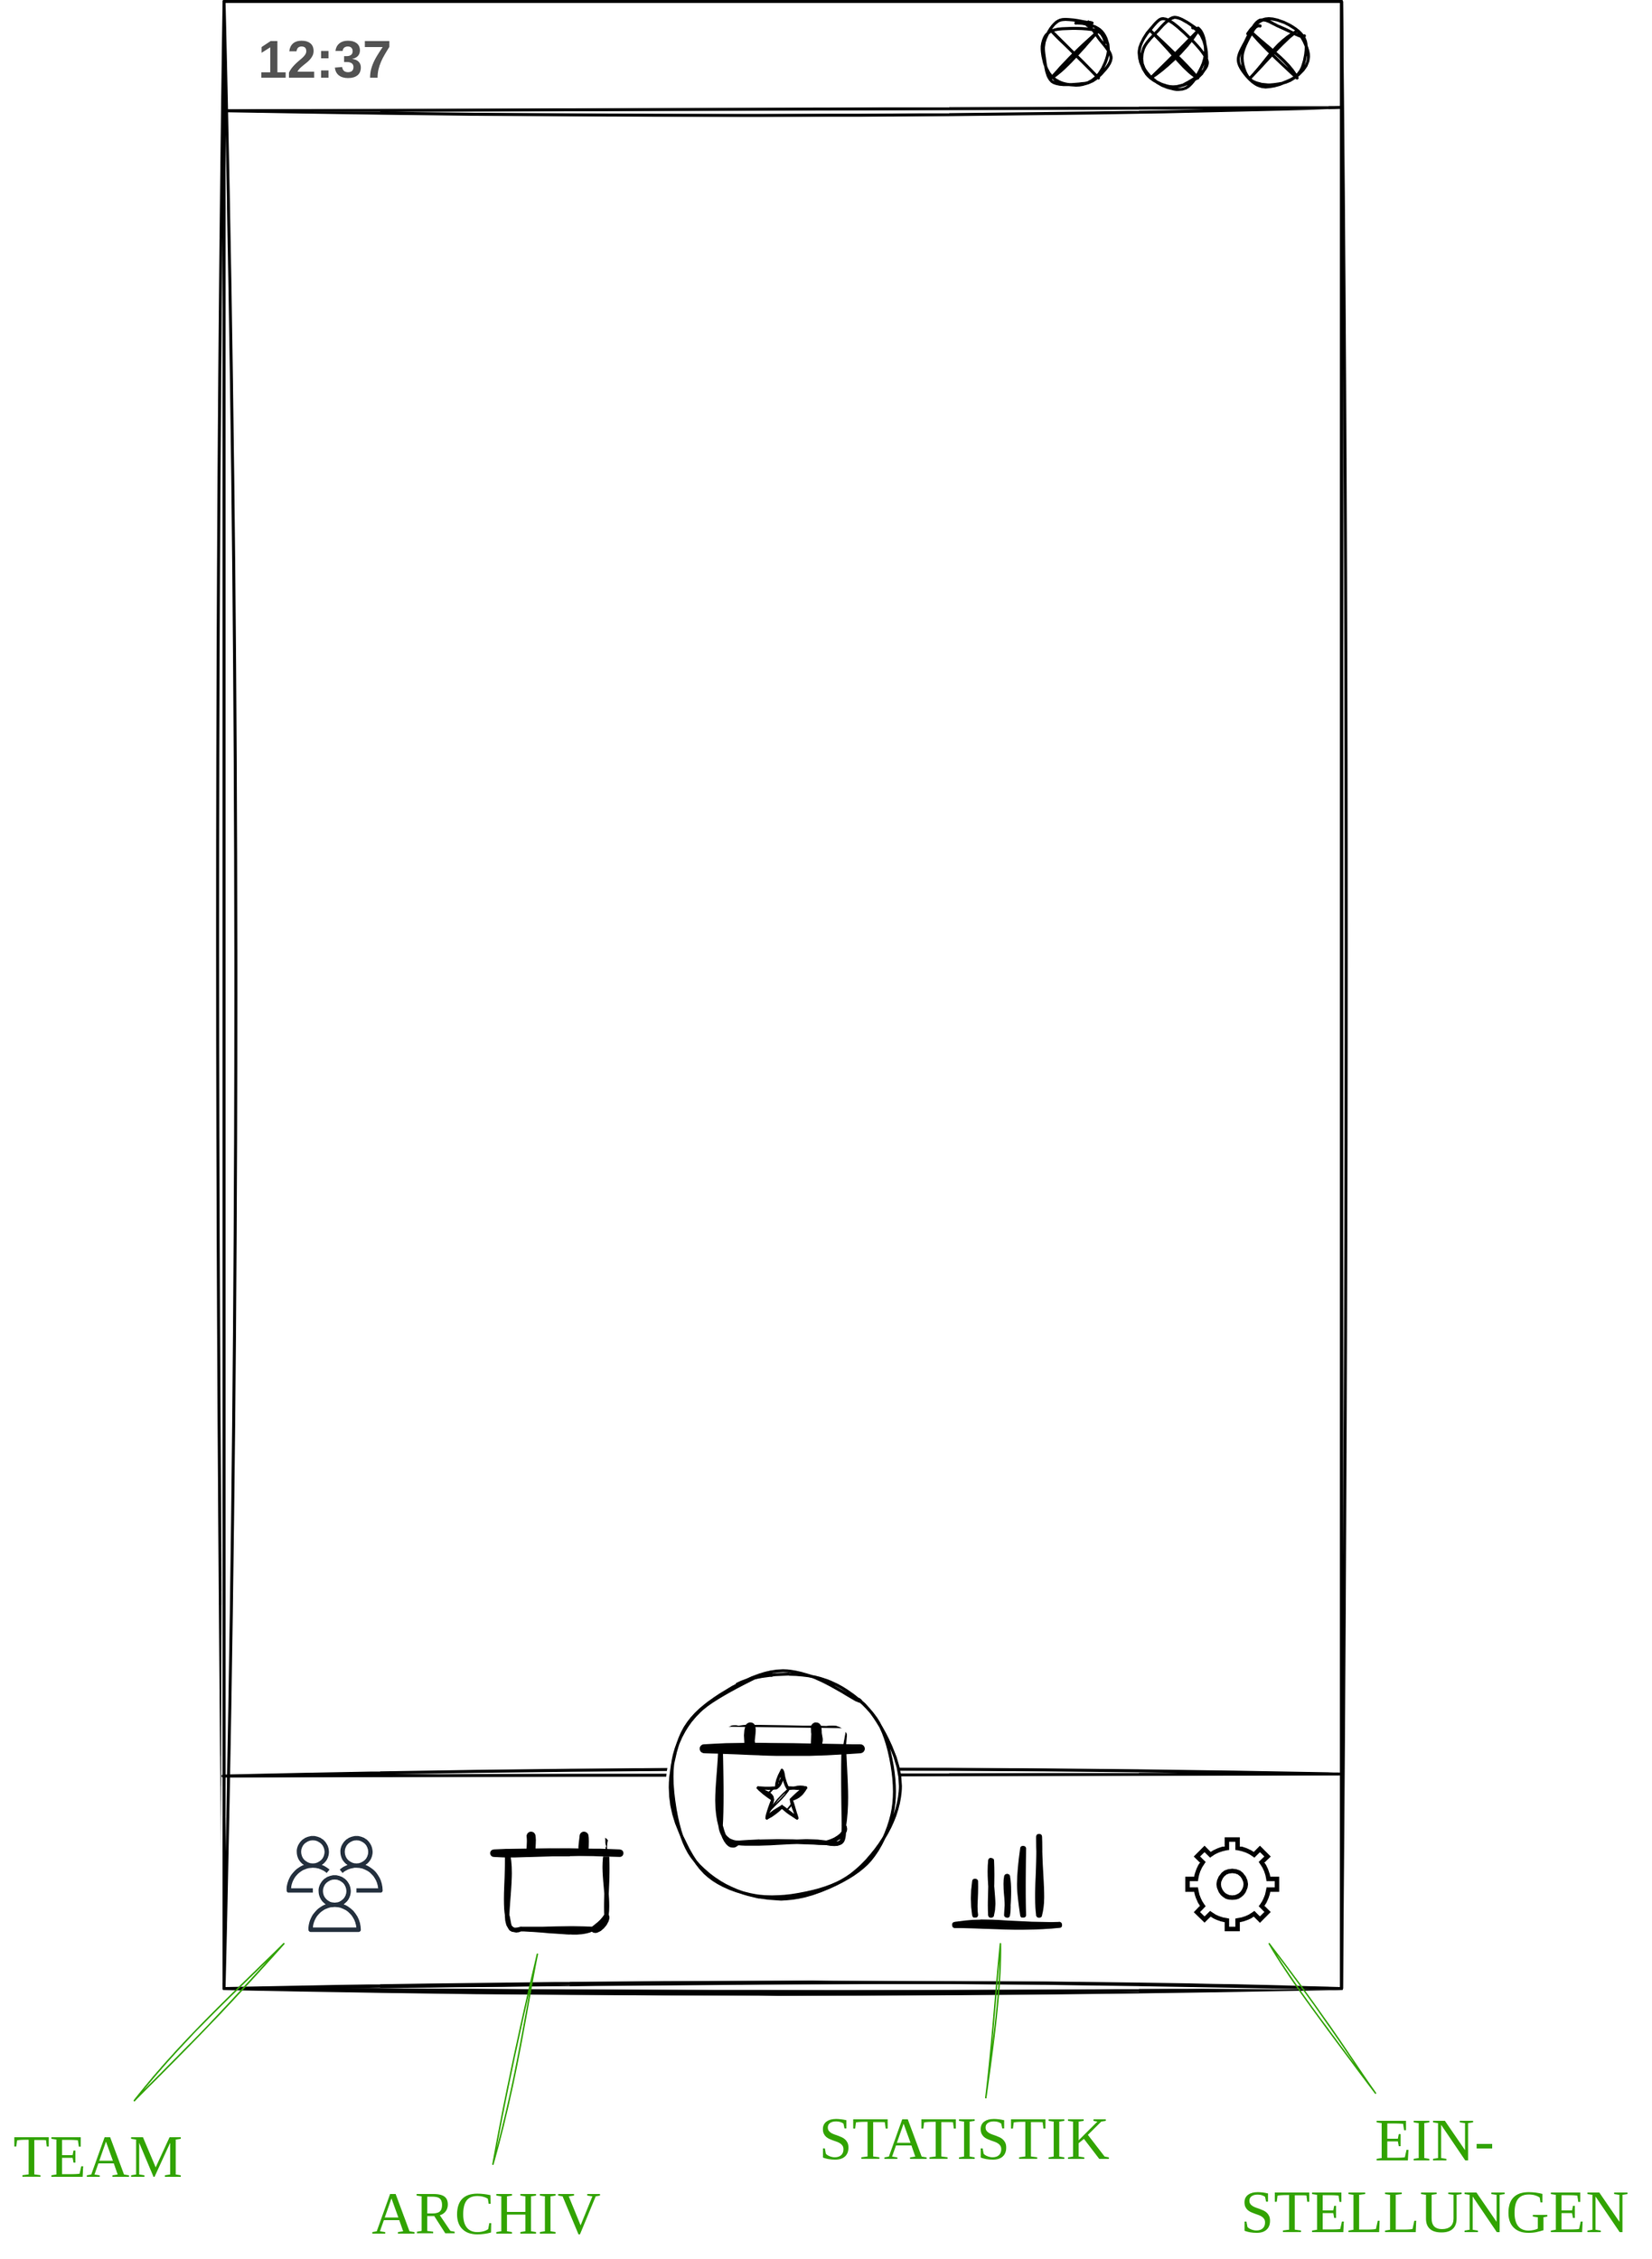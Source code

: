 <mxfile version="24.4.13" type="github" pages="5">
  <diagram name="Vorlage_mitMenü" id="O6_ijz0x88URvbkc5MyA">
    <mxGraphModel dx="3603" dy="1773" grid="1" gridSize="10" guides="1" tooltips="1" connect="1" arrows="1" fold="1" page="1" pageScale="1" pageWidth="1654" pageHeight="2336" math="0" shadow="0">
      <root>
        <mxCell id="0" />
        <mxCell id="1" parent="0" />
        <mxCell id="hPL3l942Xh7bDQ6ZVM0P-90" value="" style="group;sketch=1;curveFitting=1;jiggle=2;strokeWidth=2;strokeColor=default;" parent="1" vertex="1" connectable="0">
          <mxGeometry x="424" y="350" width="748.15" height="1330" as="geometry" />
        </mxCell>
        <mxCell id="hPL3l942Xh7bDQ6ZVM0P-2" value="" style="rounded=0;whiteSpace=wrap;html=1;aspect=fixed;strokeWidth=2;container=0;sketch=1;curveFitting=1;jiggle=2;" parent="hPL3l942Xh7bDQ6ZVM0P-90" vertex="1">
          <mxGeometry width="748.147" height="1330" as="geometry" />
        </mxCell>
        <mxCell id="hPL3l942Xh7bDQ6ZVM0P-4" value="" style="endArrow=none;html=1;rounded=0;exitX=0.001;exitY=0.055;exitDx=0;exitDy=0;exitPerimeter=0;strokeWidth=2;sketch=1;curveFitting=1;jiggle=2;" parent="hPL3l942Xh7bDQ6ZVM0P-90" source="hPL3l942Xh7bDQ6ZVM0P-2" edge="1">
          <mxGeometry width="50" height="50" relative="1" as="geometry">
            <mxPoint x="82.017" y="243.835" as="sourcePoint" />
            <mxPoint x="747.019" y="70.934" as="targetPoint" />
          </mxGeometry>
        </mxCell>
        <mxCell id="hPL3l942Xh7bDQ6ZVM0P-6" value="" style="shape=sumEllipse;perimeter=ellipsePerimeter;html=1;backgroundOutline=1;fontFamily=Helvetica;fontSize=11;fontColor=default;labelBackgroundColor=default;strokeWidth=2;container=0;sketch=1;curveFitting=1;jiggle=2;" parent="hPL3l942Xh7bDQ6ZVM0P-90" vertex="1">
          <mxGeometry x="680.519" y="13.3" width="44.334" height="44.334" as="geometry" />
        </mxCell>
        <mxCell id="hPL3l942Xh7bDQ6ZVM0P-7" value="" style="shape=sumEllipse;perimeter=ellipsePerimeter;html=1;backgroundOutline=1;fontFamily=Helvetica;fontSize=11;fontColor=default;labelBackgroundColor=default;strokeWidth=2;container=0;sketch=1;curveFitting=1;jiggle=2;" parent="hPL3l942Xh7bDQ6ZVM0P-90" vertex="1">
          <mxGeometry x="614.019" y="13.3" width="44.334" height="44.334" as="geometry" />
        </mxCell>
        <mxCell id="hPL3l942Xh7bDQ6ZVM0P-8" value="" style="shape=sumEllipse;perimeter=ellipsePerimeter;html=1;backgroundOutline=1;fontFamily=Helvetica;fontSize=11;fontColor=default;labelBackgroundColor=default;strokeWidth=2;container=0;sketch=1;curveFitting=1;jiggle=2;" parent="hPL3l942Xh7bDQ6ZVM0P-90" vertex="1">
          <mxGeometry x="547.519" y="13.3" width="44.334" height="44.334" as="geometry" />
        </mxCell>
        <mxCell id="hPL3l942Xh7bDQ6ZVM0P-10" value="" style="endArrow=none;html=1;rounded=0;exitX=-0.001;exitY=0.893;exitDx=0;exitDy=0;exitPerimeter=0;entryX=0.998;entryY=0.892;entryDx=0;entryDy=0;entryPerimeter=0;strokeWidth=2;sketch=1;curveFitting=1;jiggle=2;" parent="hPL3l942Xh7bDQ6ZVM0P-90" source="hPL3l942Xh7bDQ6ZVM0P-2" target="hPL3l942Xh7bDQ6ZVM0P-2" edge="1">
          <mxGeometry width="50" height="50" relative="1" as="geometry">
            <mxPoint x="-139.651" y="642.837" as="sourcePoint" />
            <mxPoint x="-28.817" y="532.003" as="targetPoint" />
          </mxGeometry>
        </mxCell>
        <mxCell id="hPL3l942Xh7bDQ6ZVM0P-9" value="" style="ellipse;whiteSpace=wrap;html=1;aspect=fixed;strokeWidth=2;container=0;sketch=1;curveFitting=1;jiggle=2;" parent="hPL3l942Xh7bDQ6ZVM0P-90" vertex="1">
          <mxGeometry x="299" y="1118.25" width="151.71" height="151.71" as="geometry" />
        </mxCell>
        <mxCell id="hPL3l942Xh7bDQ6ZVM0P-11" value="" style="html=1;verticalLabelPosition=bottom;align=center;labelBackgroundColor=#ffffff;verticalAlign=top;strokeWidth=3;strokeColor=#000000;shadow=0;dashed=0;shape=mxgraph.ios7.icons.settings;aspect=fixed;container=0;" parent="hPL3l942Xh7bDQ6ZVM0P-90" vertex="1">
          <mxGeometry x="645.052" y="1230.257" width="59.85" height="59.85" as="geometry" />
        </mxCell>
        <mxCell id="hPL3l942Xh7bDQ6ZVM0P-17" value="" style="outlineConnect=0;fontColor=#232F3E;gradientColor=none;fillColor=#232F3D;strokeColor=none;dashed=0;verticalLabelPosition=bottom;verticalAlign=top;align=center;html=1;fontSize=12;fontStyle=0;aspect=fixed;pointerEvents=1;shape=mxgraph.aws4.users;strokeWidth=5;container=0;" parent="hPL3l942Xh7bDQ6ZVM0P-90" vertex="1">
          <mxGeometry x="41.9" y="1227.824" width="64.283" height="64.283" as="geometry" />
        </mxCell>
        <mxCell id="hPL3l942Xh7bDQ6ZVM0P-22" value="" style="rounded=1;whiteSpace=wrap;html=1;movable=1;resizable=1;rotatable=1;deletable=1;editable=1;locked=0;connectable=1;strokeWidth=3;container=0;sketch=1;curveFitting=1;jiggle=2;" parent="hPL3l942Xh7bDQ6ZVM0P-90" vertex="1">
          <mxGeometry x="189.526" y="1228.296" width="66.5" height="61.811" as="geometry" />
        </mxCell>
        <mxCell id="hPL3l942Xh7bDQ6ZVM0P-23" value="" style="rounded=0;whiteSpace=wrap;html=1;strokeColor=#ffffff;strokeWidth=2;container=0;sketch=1;curveFitting=1;jiggle=2;" parent="hPL3l942Xh7bDQ6ZVM0P-90" vertex="1">
          <mxGeometry x="187.309" y="1225.824" width="70.623" height="14.835" as="geometry" />
        </mxCell>
        <mxCell id="hPL3l942Xh7bDQ6ZVM0P-21" value="" style="endArrow=none;html=1;rounded=0;strokeWidth=5;endSize=14;curved=0;sketch=1;curveFitting=1;jiggle=2;" parent="hPL3l942Xh7bDQ6ZVM0P-90" edge="1">
          <mxGeometry width="50" height="50" relative="1" as="geometry">
            <mxPoint x="180.659" y="1239.366" as="sourcePoint" />
            <mxPoint x="264.893" y="1239.366" as="targetPoint" />
          </mxGeometry>
        </mxCell>
        <mxCell id="hPL3l942Xh7bDQ6ZVM0P-25" value="" style="shape=line;html=1;strokeWidth=6;strokeColor=#000000;fillColor=#000000;rotation=-90;container=0;sketch=1;curveFitting=1;jiggle=2;" parent="hPL3l942Xh7bDQ6ZVM0P-90" vertex="1">
          <mxGeometry x="200.609" y="1225.828" width="9.887" height="14.16" as="geometry" />
        </mxCell>
        <mxCell id="hPL3l942Xh7bDQ6ZVM0P-26" value="" style="shape=line;html=1;strokeWidth=6;strokeColor=#000000;fillColor=#000000;rotation=-90;gradientColor=none;container=0;sketch=1;curveFitting=1;jiggle=2;" parent="hPL3l942Xh7bDQ6ZVM0P-90" vertex="1">
          <mxGeometry x="236.076" y="1225.828" width="9.887" height="14.16" as="geometry" />
        </mxCell>
        <mxCell id="hPL3l942Xh7bDQ6ZVM0P-82" value="" style="rounded=1;whiteSpace=wrap;html=1;movable=1;resizable=1;rotatable=1;deletable=1;editable=1;locked=0;connectable=1;strokeWidth=3;container=0;sketch=1;curveFitting=1;jiggle=2;" parent="hPL3l942Xh7bDQ6ZVM0P-90" vertex="1">
          <mxGeometry x="332.427" y="1155.742" width="82.565" height="76.731" as="geometry" />
        </mxCell>
        <mxCell id="hPL3l942Xh7bDQ6ZVM0P-83" value="" style="rounded=0;whiteSpace=wrap;html=1;strokeColor=#ffffff;strokeWidth=2;container=0;sketch=1;curveFitting=1;jiggle=2;" parent="hPL3l942Xh7bDQ6ZVM0P-90" vertex="1">
          <mxGeometry x="329.674" y="1152.673" width="87.684" height="18.415" as="geometry" />
        </mxCell>
        <mxCell id="hPL3l942Xh7bDQ6ZVM0P-84" value="" style="endArrow=none;html=1;rounded=0;strokeWidth=6;endSize=14;curved=0;sketch=1;curveFitting=1;jiggle=2;" parent="hPL3l942Xh7bDQ6ZVM0P-90" edge="1">
          <mxGeometry width="50" height="50" relative="1" as="geometry">
            <mxPoint x="321.418" y="1169.484" as="sourcePoint" />
            <mxPoint x="426.001" y="1169.484" as="targetPoint" />
          </mxGeometry>
        </mxCell>
        <mxCell id="hPL3l942Xh7bDQ6ZVM0P-85" value="" style="shape=line;html=1;strokeWidth=7;strokeColor=#000000;fillColor=#000000;rotation=-90;container=0;sketch=1;curveFitting=1;jiggle=2;" parent="hPL3l942Xh7bDQ6ZVM0P-90" vertex="1">
          <mxGeometry x="346.187" y="1152.679" width="12.275" height="17.578" as="geometry" />
        </mxCell>
        <mxCell id="hPL3l942Xh7bDQ6ZVM0P-86" value="" style="shape=line;html=1;strokeWidth=7;strokeColor=#000000;fillColor=#000000;rotation=-90;gradientColor=none;container=0;sketch=1;curveFitting=1;jiggle=2;" parent="hPL3l942Xh7bDQ6ZVM0P-90" vertex="1">
          <mxGeometry x="390.222" y="1152.679" width="12.275" height="17.578" as="geometry" />
        </mxCell>
        <mxCell id="hPL3l942Xh7bDQ6ZVM0P-80" value="" style="verticalLabelPosition=bottom;verticalAlign=top;html=1;shape=mxgraph.basic.star;fillColor=#000000;strokeWidth=2;container=0;sketch=1;curveFitting=1;jiggle=2;" parent="hPL3l942Xh7bDQ6ZVM0P-90" vertex="1">
          <mxGeometry x="357.556" y="1183.972" width="31.924" height="31.92" as="geometry" />
        </mxCell>
        <mxCell id="hPL3l942Xh7bDQ6ZVM0P-98" value="" style="group;strokeWidth=1;strokeColor=none;sketch=1;curveFitting=1;jiggle=2;" parent="hPL3l942Xh7bDQ6ZVM0P-90" vertex="1" connectable="0">
          <mxGeometry x="489.42" y="1228.498" width="69.641" height="58.927" as="geometry" />
        </mxCell>
        <mxCell id="hPL3l942Xh7bDQ6ZVM0P-32" value="" style="endArrow=none;html=1;rounded=0;strokeWidth=4;endSize=14;curved=0;sketch=1;curveFitting=1;jiggle=2;" parent="hPL3l942Xh7bDQ6ZVM0P-98" edge="1">
          <mxGeometry width="50" height="50" relative="1" as="geometry">
            <mxPoint y="58.927" as="sourcePoint" />
            <mxPoint x="69.641" y="58.927" as="targetPoint" />
            <Array as="points" />
          </mxGeometry>
        </mxCell>
        <mxCell id="hPL3l942Xh7bDQ6ZVM0P-34" value="" style="endArrow=none;html=1;rounded=0;strokeWidth=4;endSize=10;curved=0;sketch=1;curveFitting=1;jiggle=2;" parent="hPL3l942Xh7bDQ6ZVM0P-98" edge="1">
          <mxGeometry width="50" height="50" relative="1" as="geometry">
            <mxPoint x="24.106" y="52.039" as="sourcePoint" />
            <mxPoint x="24.106" y="16.071" as="targetPoint" />
            <Array as="points" />
          </mxGeometry>
        </mxCell>
        <mxCell id="hPL3l942Xh7bDQ6ZVM0P-35" value="" style="endArrow=none;html=1;rounded=0;strokeWidth=4;endSize=10;curved=0;sketch=1;curveFitting=1;jiggle=2;" parent="hPL3l942Xh7bDQ6ZVM0P-98" edge="1">
          <mxGeometry width="50" height="50" relative="1" as="geometry">
            <mxPoint x="34.82" y="52.039" as="sourcePoint" />
            <mxPoint x="34.82" y="26.785" as="targetPoint" />
            <Array as="points" />
          </mxGeometry>
        </mxCell>
        <mxCell id="hPL3l942Xh7bDQ6ZVM0P-36" value="" style="endArrow=none;html=1;rounded=0;strokeWidth=4;endSize=14;curved=0;sketch=1;curveFitting=1;jiggle=2;" parent="hPL3l942Xh7bDQ6ZVM0P-98" edge="1">
          <mxGeometry width="50" height="50" relative="1" as="geometry">
            <mxPoint x="45.534" y="52.039" as="sourcePoint" />
            <mxPoint x="45.534" y="8.035" as="targetPoint" />
            <Array as="points" />
          </mxGeometry>
        </mxCell>
        <mxCell id="hPL3l942Xh7bDQ6ZVM0P-37" value="" style="endArrow=none;html=1;rounded=0;strokeWidth=4;endSize=14;curved=0;sketch=1;curveFitting=1;jiggle=2;" parent="hPL3l942Xh7bDQ6ZVM0P-98" edge="1">
          <mxGeometry width="50" height="50" relative="1" as="geometry">
            <mxPoint x="56.248" y="52.039" as="sourcePoint" />
            <mxPoint x="56.248" as="targetPoint" />
            <Array as="points" />
          </mxGeometry>
        </mxCell>
        <mxCell id="hPL3l942Xh7bDQ6ZVM0P-39" value="" style="endArrow=none;html=1;rounded=0;strokeWidth=4;endSize=10;curved=0;sketch=1;curveFitting=1;jiggle=2;" parent="hPL3l942Xh7bDQ6ZVM0P-98" edge="1">
          <mxGeometry width="50" height="50" relative="1" as="geometry">
            <mxPoint x="13.392" y="52.039" as="sourcePoint" />
            <mxPoint x="13.392" y="29.999" as="targetPoint" />
            <Array as="points" />
          </mxGeometry>
        </mxCell>
        <mxCell id="RqwfiieoxHYFZ64-JxR0-1" value="12:37" style="text;html=1;align=center;verticalAlign=middle;resizable=0;points=[];autosize=1;strokeColor=none;fillColor=none;fontSize=35;fontStyle=1;fontColor=#525252;" vertex="1" parent="hPL3l942Xh7bDQ6ZVM0P-90">
          <mxGeometry x="12.04" y="8.3" width="110" height="60" as="geometry" />
        </mxCell>
        <mxCell id="hPL3l942Xh7bDQ6ZVM0P-101" value="&lt;font style=&quot;font-size: 40px;&quot;&gt;TEAM&lt;/font&gt;" style="text;html=1;align=center;verticalAlign=middle;resizable=0;points=[];autosize=1;strokeColor=none;fillColor=none;strokeWidth=1;fontStyle=0;fontFamily=Verdana;fontColor=#31a300;" parent="1" vertex="1">
          <mxGeometry x="274" y="1762" width="130" height="60" as="geometry" />
        </mxCell>
        <mxCell id="hPL3l942Xh7bDQ6ZVM0P-102" value="&lt;font style=&quot;font-size: 40px;&quot;&gt;ARCHIV&lt;/font&gt;" style="text;html=1;align=center;verticalAlign=middle;resizable=0;points=[];autosize=1;strokeColor=none;fillColor=none;strokeWidth=1;fontStyle=0;fontFamily=Verdana;fontColor=#31a300;" parent="1" vertex="1">
          <mxGeometry x="509" y="1800" width="180" height="60" as="geometry" />
        </mxCell>
        <mxCell id="hPL3l942Xh7bDQ6ZVM0P-103" value="&lt;font style=&quot;font-size: 40px;&quot;&gt;STATISTIK&lt;/font&gt;" style="text;html=1;align=center;verticalAlign=middle;resizable=0;points=[];autosize=1;strokeColor=none;fillColor=none;strokeWidth=1;fontStyle=0;fontFamily=Verdana;fontColor=#31a300;" parent="1" vertex="1">
          <mxGeometry x="799" y="1750" width="240" height="60" as="geometry" />
        </mxCell>
        <mxCell id="hPL3l942Xh7bDQ6ZVM0P-104" value="&lt;font style=&quot;font-size: 40px;&quot;&gt;EIN-&lt;/font&gt;&lt;div&gt;&lt;font style=&quot;font-size: 40px;&quot;&gt;STELLUNGEN&lt;/font&gt;&lt;/div&gt;" style="text;html=1;align=center;verticalAlign=middle;resizable=0;points=[];autosize=1;strokeColor=none;fillColor=none;strokeWidth=1;fontStyle=0;fontFamily=Verdana;fontColor=#31a300;" parent="1" vertex="1">
          <mxGeometry x="1089" y="1750" width="290" height="110" as="geometry" />
        </mxCell>
        <mxCell id="FlMvMVl2ZQAc1Xji1BNN-1" value="" style="endArrow=none;html=1;rounded=0;exitX=0.692;exitY=-0.117;exitDx=0;exitDy=0;exitPerimeter=0;strokeWidth=1;strokeColor=#31a300;sketch=1;curveFitting=1;jiggle=2;endSize=5;" parent="1" source="hPL3l942Xh7bDQ6ZVM0P-101" edge="1">
          <mxGeometry width="50" height="50" relative="1" as="geometry">
            <mxPoint x="414" y="1700" as="sourcePoint" />
            <mxPoint x="464" y="1650" as="targetPoint" />
          </mxGeometry>
        </mxCell>
        <mxCell id="FlMvMVl2ZQAc1Xji1BNN-2" value="" style="endArrow=none;html=1;rounded=0;strokeWidth=1;strokeColor=#31a300;exitX=0.528;exitY=-0.041;exitDx=0;exitDy=0;exitPerimeter=0;sketch=1;curveFitting=1;jiggle=2;" parent="1" source="hPL3l942Xh7bDQ6ZVM0P-102" edge="1">
          <mxGeometry width="50" height="50" relative="1" as="geometry">
            <mxPoint x="614" y="1737" as="sourcePoint" />
            <mxPoint x="633.766" y="1657" as="targetPoint" />
          </mxGeometry>
        </mxCell>
        <mxCell id="FlMvMVl2ZQAc1Xji1BNN-3" value="" style="endArrow=none;html=1;rounded=0;strokeWidth=1;strokeColor=#31a300;sketch=1;curveFitting=1;jiggle=2;" parent="1" edge="1">
          <mxGeometry width="50" height="50" relative="1" as="geometry">
            <mxPoint x="934" y="1753" as="sourcePoint" />
            <mxPoint x="943.766" y="1650" as="targetPoint" />
          </mxGeometry>
        </mxCell>
        <mxCell id="FlMvMVl2ZQAc1Xji1BNN-4" value="" style="endArrow=none;html=1;rounded=0;strokeWidth=1;strokeColor=#31a300;sketch=1;curveFitting=1;jiggle=2;" parent="1" source="hPL3l942Xh7bDQ6ZVM0P-104" edge="1">
          <mxGeometry width="50" height="50" relative="1" as="geometry">
            <mxPoint x="1114" y="1753" as="sourcePoint" />
            <mxPoint x="1123.766" y="1650" as="targetPoint" />
          </mxGeometry>
        </mxCell>
      </root>
    </mxGraphModel>
  </diagram>
  <diagram id="t_J28IGcNbgc4qMofjZc" name="DienstplanErstellen1">
    <mxGraphModel dx="4743" dy="1520" grid="1" gridSize="10" guides="1" tooltips="1" connect="1" arrows="1" fold="1" page="1" pageScale="1" pageWidth="1654" pageHeight="2336" math="0" shadow="0">
      <root>
        <mxCell id="0" />
        <mxCell id="1" parent="0" />
        <mxCell id="mSfASgZi-p1KMbF5nQE1-1" value="" style="group;sketch=1;curveFitting=1;jiggle=2;strokeWidth=2;strokeColor=default;" parent="1" vertex="1" connectable="0">
          <mxGeometry x="-1138" y="180" width="748.15" height="1330" as="geometry" />
        </mxCell>
        <mxCell id="mSfASgZi-p1KMbF5nQE1-2" value="" style="rounded=0;whiteSpace=wrap;html=1;aspect=fixed;strokeWidth=2;container=0;sketch=1;curveFitting=1;jiggle=2;" parent="mSfASgZi-p1KMbF5nQE1-1" vertex="1">
          <mxGeometry width="748.147" height="1330" as="geometry" />
        </mxCell>
        <mxCell id="mSfASgZi-p1KMbF5nQE1-3" value="" style="endArrow=none;html=1;rounded=0;exitX=0.001;exitY=0.055;exitDx=0;exitDy=0;exitPerimeter=0;strokeWidth=2;sketch=1;curveFitting=1;jiggle=2;" parent="mSfASgZi-p1KMbF5nQE1-1" source="mSfASgZi-p1KMbF5nQE1-2" edge="1">
          <mxGeometry width="50" height="50" relative="1" as="geometry">
            <mxPoint x="82.017" y="243.835" as="sourcePoint" />
            <mxPoint x="747.019" y="70.934" as="targetPoint" />
          </mxGeometry>
        </mxCell>
        <mxCell id="mSfASgZi-p1KMbF5nQE1-4" value="" style="shape=sumEllipse;perimeter=ellipsePerimeter;html=1;backgroundOutline=1;fontFamily=Helvetica;fontSize=11;fontColor=default;labelBackgroundColor=default;strokeWidth=2;container=0;sketch=1;curveFitting=1;jiggle=2;" parent="mSfASgZi-p1KMbF5nQE1-1" vertex="1">
          <mxGeometry x="680.519" y="13.3" width="44.334" height="44.334" as="geometry" />
        </mxCell>
        <mxCell id="mSfASgZi-p1KMbF5nQE1-5" value="" style="shape=sumEllipse;perimeter=ellipsePerimeter;html=1;backgroundOutline=1;fontFamily=Helvetica;fontSize=11;fontColor=default;labelBackgroundColor=default;strokeWidth=2;container=0;sketch=1;curveFitting=1;jiggle=2;" parent="mSfASgZi-p1KMbF5nQE1-1" vertex="1">
          <mxGeometry x="614.019" y="13.3" width="44.334" height="44.334" as="geometry" />
        </mxCell>
        <mxCell id="mSfASgZi-p1KMbF5nQE1-6" value="" style="shape=sumEllipse;perimeter=ellipsePerimeter;html=1;backgroundOutline=1;fontFamily=Helvetica;fontSize=11;fontColor=default;labelBackgroundColor=default;strokeWidth=2;container=0;sketch=1;curveFitting=1;jiggle=2;" parent="mSfASgZi-p1KMbF5nQE1-1" vertex="1">
          <mxGeometry x="547.519" y="13.3" width="44.334" height="44.334" as="geometry" />
        </mxCell>
        <mxCell id="mSfASgZi-p1KMbF5nQE1-7" value="" style="endArrow=none;html=1;rounded=0;exitX=-0.001;exitY=0.893;exitDx=0;exitDy=0;exitPerimeter=0;entryX=0.998;entryY=0.892;entryDx=0;entryDy=0;entryPerimeter=0;strokeWidth=2;sketch=1;curveFitting=1;jiggle=2;" parent="mSfASgZi-p1KMbF5nQE1-1" source="mSfASgZi-p1KMbF5nQE1-2" target="mSfASgZi-p1KMbF5nQE1-2" edge="1">
          <mxGeometry width="50" height="50" relative="1" as="geometry">
            <mxPoint x="-139.651" y="642.837" as="sourcePoint" />
            <mxPoint x="-28.817" y="532.003" as="targetPoint" />
          </mxGeometry>
        </mxCell>
        <mxCell id="mSfASgZi-p1KMbF5nQE1-9" value="" style="html=1;verticalLabelPosition=bottom;align=center;labelBackgroundColor=#ffffff;verticalAlign=top;strokeWidth=3;strokeColor=#000000;shadow=0;dashed=0;shape=mxgraph.ios7.icons.settings;aspect=fixed;container=0;" parent="mSfASgZi-p1KMbF5nQE1-1" vertex="1">
          <mxGeometry x="645.052" y="1230.257" width="59.85" height="59.85" as="geometry" />
        </mxCell>
        <mxCell id="mSfASgZi-p1KMbF5nQE1-10" value="" style="outlineConnect=0;fontColor=#232F3E;gradientColor=none;fillColor=#232F3D;strokeColor=none;dashed=0;verticalLabelPosition=bottom;verticalAlign=top;align=center;html=1;fontSize=12;fontStyle=0;aspect=fixed;pointerEvents=1;shape=mxgraph.aws4.users;strokeWidth=5;container=0;" parent="mSfASgZi-p1KMbF5nQE1-1" vertex="1">
          <mxGeometry x="41.9" y="1227.824" width="64.283" height="64.283" as="geometry" />
        </mxCell>
        <mxCell id="mSfASgZi-p1KMbF5nQE1-11" value="" style="rounded=1;whiteSpace=wrap;html=1;movable=1;resizable=1;rotatable=1;deletable=1;editable=1;locked=0;connectable=1;strokeWidth=3;container=0;sketch=1;curveFitting=1;jiggle=2;" parent="mSfASgZi-p1KMbF5nQE1-1" vertex="1">
          <mxGeometry x="189.526" y="1228.296" width="66.5" height="61.811" as="geometry" />
        </mxCell>
        <mxCell id="mSfASgZi-p1KMbF5nQE1-12" value="" style="rounded=0;whiteSpace=wrap;html=1;strokeColor=#ffffff;strokeWidth=2;container=0;" parent="mSfASgZi-p1KMbF5nQE1-1" vertex="1">
          <mxGeometry x="187.309" y="1225.824" width="70.623" height="14.835" as="geometry" />
        </mxCell>
        <mxCell id="mSfASgZi-p1KMbF5nQE1-13" value="" style="endArrow=none;html=1;rounded=0;strokeWidth=5;endSize=14;curved=0;" parent="mSfASgZi-p1KMbF5nQE1-1" edge="1">
          <mxGeometry width="50" height="50" relative="1" as="geometry">
            <mxPoint x="180.659" y="1239.366" as="sourcePoint" />
            <mxPoint x="264.893" y="1239.366" as="targetPoint" />
          </mxGeometry>
        </mxCell>
        <mxCell id="mSfASgZi-p1KMbF5nQE1-14" value="" style="shape=line;html=1;strokeWidth=6;strokeColor=#000000;fillColor=#000000;rotation=-90;container=0;" parent="mSfASgZi-p1KMbF5nQE1-1" vertex="1">
          <mxGeometry x="200.609" y="1225.828" width="9.887" height="14.16" as="geometry" />
        </mxCell>
        <mxCell id="mSfASgZi-p1KMbF5nQE1-15" value="" style="shape=line;html=1;strokeWidth=6;strokeColor=#000000;fillColor=#000000;rotation=-90;gradientColor=none;container=0;" parent="mSfASgZi-p1KMbF5nQE1-1" vertex="1">
          <mxGeometry x="236.076" y="1225.828" width="9.887" height="14.16" as="geometry" />
        </mxCell>
        <mxCell id="mSfASgZi-p1KMbF5nQE1-22" value="" style="group;strokeWidth=1;strokeColor=none;sketch=1;curveFitting=1;jiggle=2;" parent="mSfASgZi-p1KMbF5nQE1-1" vertex="1" connectable="0">
          <mxGeometry x="489.42" y="1228.498" width="69.641" height="58.927" as="geometry" />
        </mxCell>
        <mxCell id="mSfASgZi-p1KMbF5nQE1-23" value="" style="endArrow=none;html=1;rounded=0;strokeWidth=4;endSize=14;curved=0;sketch=1;curveFitting=1;jiggle=2;" parent="mSfASgZi-p1KMbF5nQE1-22" edge="1">
          <mxGeometry width="50" height="50" relative="1" as="geometry">
            <mxPoint y="58.927" as="sourcePoint" />
            <mxPoint x="69.641" y="58.927" as="targetPoint" />
            <Array as="points" />
          </mxGeometry>
        </mxCell>
        <mxCell id="mSfASgZi-p1KMbF5nQE1-24" value="" style="endArrow=none;html=1;rounded=0;strokeWidth=4;endSize=10;curved=0;sketch=1;curveFitting=1;jiggle=2;" parent="mSfASgZi-p1KMbF5nQE1-22" edge="1">
          <mxGeometry width="50" height="50" relative="1" as="geometry">
            <mxPoint x="24.106" y="52.039" as="sourcePoint" />
            <mxPoint x="24.106" y="16.071" as="targetPoint" />
            <Array as="points" />
          </mxGeometry>
        </mxCell>
        <mxCell id="mSfASgZi-p1KMbF5nQE1-25" value="" style="endArrow=none;html=1;rounded=0;strokeWidth=4;endSize=10;curved=0;sketch=1;curveFitting=1;jiggle=2;" parent="mSfASgZi-p1KMbF5nQE1-22" edge="1">
          <mxGeometry width="50" height="50" relative="1" as="geometry">
            <mxPoint x="34.82" y="52.039" as="sourcePoint" />
            <mxPoint x="34.82" y="26.785" as="targetPoint" />
            <Array as="points" />
          </mxGeometry>
        </mxCell>
        <mxCell id="mSfASgZi-p1KMbF5nQE1-26" value="" style="endArrow=none;html=1;rounded=0;strokeWidth=4;endSize=14;curved=0;sketch=1;curveFitting=1;jiggle=2;" parent="mSfASgZi-p1KMbF5nQE1-22" edge="1">
          <mxGeometry width="50" height="50" relative="1" as="geometry">
            <mxPoint x="45.534" y="52.039" as="sourcePoint" />
            <mxPoint x="45.534" y="8.035" as="targetPoint" />
            <Array as="points" />
          </mxGeometry>
        </mxCell>
        <mxCell id="mSfASgZi-p1KMbF5nQE1-27" value="" style="endArrow=none;html=1;rounded=0;strokeWidth=4;endSize=14;curved=0;sketch=1;curveFitting=1;jiggle=2;" parent="mSfASgZi-p1KMbF5nQE1-22" edge="1">
          <mxGeometry width="50" height="50" relative="1" as="geometry">
            <mxPoint x="56.248" y="52.039" as="sourcePoint" />
            <mxPoint x="56.248" as="targetPoint" />
            <Array as="points" />
          </mxGeometry>
        </mxCell>
        <mxCell id="mSfASgZi-p1KMbF5nQE1-28" value="" style="endArrow=none;html=1;rounded=0;strokeWidth=4;endSize=10;curved=0;sketch=1;curveFitting=1;jiggle=2;" parent="mSfASgZi-p1KMbF5nQE1-22" edge="1">
          <mxGeometry width="50" height="50" relative="1" as="geometry">
            <mxPoint x="13.392" y="52.039" as="sourcePoint" />
            <mxPoint x="13.392" y="29.999" as="targetPoint" />
            <Array as="points" />
          </mxGeometry>
        </mxCell>
        <mxCell id="Nm_a-TMAgJqpMWtc5rlN-13" value="" style="endArrow=none;html=1;rounded=0;strokeWidth=3;sketch=1;curveFitting=1;jiggle=2;" edge="1" parent="mSfASgZi-p1KMbF5nQE1-1">
          <mxGeometry width="50" height="50" relative="1" as="geometry">
            <mxPoint x="50" y="180" as="sourcePoint" />
            <mxPoint x="320" y="180" as="targetPoint" />
            <Array as="points">
              <mxPoint x="140" y="180" />
            </Array>
          </mxGeometry>
        </mxCell>
        <mxCell id="Nm_a-TMAgJqpMWtc5rlN-20" value="12:37" style="text;html=1;align=center;verticalAlign=middle;resizable=0;points=[];autosize=1;strokeColor=none;fillColor=none;fontSize=35;fontStyle=1;fontColor=#525252;" vertex="1" parent="mSfASgZi-p1KMbF5nQE1-1">
          <mxGeometry x="9" y="8.47" width="110" height="60" as="geometry" />
        </mxCell>
        <UserObject label="" link="data:page/id,8sWDwwz6lPn3zr4MKyq-" id="tD7eARLKLQ1WeE_J701--1">
          <mxCell style="group;strokeWidth=2;" vertex="1" connectable="0" parent="mSfASgZi-p1KMbF5nQE1-1">
            <mxGeometry x="299" y="1118.25" width="151.71" height="151.71" as="geometry" />
          </mxCell>
        </UserObject>
        <mxCell id="mSfASgZi-p1KMbF5nQE1-8" value="" style="ellipse;whiteSpace=wrap;html=1;aspect=fixed;strokeWidth=2;container=0;sketch=1;curveFitting=1;jiggle=2;" parent="tD7eARLKLQ1WeE_J701--1" vertex="1">
          <mxGeometry width="151.71" height="151.71" as="geometry" />
        </mxCell>
        <mxCell id="Nm_a-TMAgJqpMWtc5rlN-10" value="" style="group;strokeWidth=5;sketch=1;curveFitting=1;jiggle=2;" vertex="1" connectable="0" parent="tD7eARLKLQ1WeE_J701--1">
          <mxGeometry x="40.07" y="40.85" width="70" height="70" as="geometry" />
        </mxCell>
        <mxCell id="Nm_a-TMAgJqpMWtc5rlN-6" value="" style="endArrow=none;html=1;rounded=0;strokeWidth=7;sketch=1;curveFitting=1;jiggle=2;" edge="1" parent="Nm_a-TMAgJqpMWtc5rlN-10">
          <mxGeometry width="50" height="50" relative="1" as="geometry">
            <mxPoint y="34.423" as="sourcePoint" />
            <mxPoint x="70" y="35" as="targetPoint" />
          </mxGeometry>
        </mxCell>
        <mxCell id="Nm_a-TMAgJqpMWtc5rlN-8" value="" style="endArrow=none;html=1;rounded=0;strokeWidth=7;sketch=1;curveFitting=1;jiggle=2;" edge="1" parent="Nm_a-TMAgJqpMWtc5rlN-10">
          <mxGeometry width="50" height="50" relative="1" as="geometry">
            <mxPoint x="34.423" as="sourcePoint" />
            <mxPoint x="34.423" y="70" as="targetPoint" />
            <Array as="points" />
          </mxGeometry>
        </mxCell>
        <mxCell id="Nm_a-TMAgJqpMWtc5rlN-1" value="" style="rounded=0;whiteSpace=wrap;html=1;sketch=1;curveFitting=1;jiggle=2;strokeWidth=2;" vertex="1" parent="1">
          <mxGeometry x="-1088" y="470" width="640" height="790" as="geometry" />
        </mxCell>
        <mxCell id="Nm_a-TMAgJqpMWtc5rlN-2" value="" style="rounded=0;whiteSpace=wrap;html=1;sketch=1;curveFitting=1;jiggle=2;strokeWidth=2;" vertex="1" parent="1">
          <mxGeometry x="-1088" y="400" width="640" height="40" as="geometry" />
        </mxCell>
        <mxCell id="Nm_a-TMAgJqpMWtc5rlN-3" value="" style="endArrow=none;html=1;rounded=0;entryX=0.5;entryY=0;entryDx=0;entryDy=0;strokeWidth=2;exitX=0.5;exitY=1;exitDx=0;exitDy=0;sketch=1;curveFitting=1;jiggle=2;" edge="1" parent="1" source="Nm_a-TMAgJqpMWtc5rlN-2" target="Nm_a-TMAgJqpMWtc5rlN-2">
          <mxGeometry width="50" height="50" relative="1" as="geometry">
            <mxPoint x="-1138" y="870" as="sourcePoint" />
            <mxPoint x="-965" y="884" as="targetPoint" />
          </mxGeometry>
        </mxCell>
        <mxCell id="Nm_a-TMAgJqpMWtc5rlN-11" value="" style="endArrow=none;html=1;rounded=0;entryX=1;entryY=0;entryDx=0;entryDy=0;exitX=0;exitY=1;exitDx=0;exitDy=0;sketch=1;curveFitting=1;jiggle=2;strokeWidth=2;" edge="1" parent="1" source="Nm_a-TMAgJqpMWtc5rlN-1" target="Nm_a-TMAgJqpMWtc5rlN-1">
          <mxGeometry width="50" height="50" relative="1" as="geometry">
            <mxPoint x="-1358" y="970" as="sourcePoint" />
            <mxPoint x="-1308" y="920" as="targetPoint" />
          </mxGeometry>
        </mxCell>
        <mxCell id="Nm_a-TMAgJqpMWtc5rlN-12" value="" style="endArrow=none;html=1;rounded=0;entryX=0;entryY=0;entryDx=0;entryDy=0;exitX=1;exitY=1;exitDx=0;exitDy=0;sketch=1;curveFitting=1;jiggle=2;strokeWidth=2;" edge="1" parent="1" source="Nm_a-TMAgJqpMWtc5rlN-1" target="Nm_a-TMAgJqpMWtc5rlN-1">
          <mxGeometry width="50" height="50" relative="1" as="geometry">
            <mxPoint x="-1358" y="970" as="sourcePoint" />
            <mxPoint x="-1308" y="920" as="targetPoint" />
          </mxGeometry>
        </mxCell>
        <mxCell id="U2S8-3Oop2UyHEx0Rw_m-1" value="&lt;font style=&quot;font-size: 40px;&quot;&gt;TEAM&lt;/font&gt;" style="text;html=1;align=center;verticalAlign=middle;resizable=0;points=[];autosize=1;strokeColor=none;fillColor=none;strokeWidth=1;fontStyle=0;fontFamily=Verdana;fontColor=#31a300;" vertex="1" parent="1">
          <mxGeometry x="-1288" y="1592" width="130" height="60" as="geometry" />
        </mxCell>
        <mxCell id="U2S8-3Oop2UyHEx0Rw_m-2" value="&lt;font style=&quot;font-size: 40px;&quot;&gt;ARCHIV&lt;/font&gt;" style="text;html=1;align=center;verticalAlign=middle;resizable=0;points=[];autosize=1;strokeColor=none;fillColor=none;strokeWidth=1;fontStyle=0;fontFamily=Verdana;fontColor=#31a300;" vertex="1" parent="1">
          <mxGeometry x="-1053" y="1630" width="180" height="60" as="geometry" />
        </mxCell>
        <mxCell id="U2S8-3Oop2UyHEx0Rw_m-3" value="&lt;font style=&quot;font-size: 40px;&quot;&gt;STATISTIK&lt;/font&gt;" style="text;html=1;align=center;verticalAlign=middle;resizable=0;points=[];autosize=1;strokeColor=none;fillColor=none;strokeWidth=1;fontStyle=0;fontFamily=Verdana;fontColor=#31a300;" vertex="1" parent="1">
          <mxGeometry x="-763" y="1580" width="240" height="60" as="geometry" />
        </mxCell>
        <mxCell id="U2S8-3Oop2UyHEx0Rw_m-4" value="&lt;font style=&quot;font-size: 40px;&quot;&gt;EIN-&lt;/font&gt;&lt;div&gt;&lt;font style=&quot;font-size: 40px;&quot;&gt;STELLUNGEN&lt;/font&gt;&lt;/div&gt;" style="text;html=1;align=center;verticalAlign=middle;resizable=0;points=[];autosize=1;strokeColor=none;fillColor=none;strokeWidth=1;fontStyle=0;fontFamily=Verdana;fontColor=#31a300;" vertex="1" parent="1">
          <mxGeometry x="-473" y="1580" width="290" height="110" as="geometry" />
        </mxCell>
        <mxCell id="U2S8-3Oop2UyHEx0Rw_m-5" value="" style="endArrow=none;html=1;rounded=0;exitX=0.692;exitY=-0.117;exitDx=0;exitDy=0;exitPerimeter=0;strokeWidth=1;strokeColor=#31a300;sketch=1;curveFitting=1;jiggle=2;endSize=5;" edge="1" parent="1" source="U2S8-3Oop2UyHEx0Rw_m-1">
          <mxGeometry width="50" height="50" relative="1" as="geometry">
            <mxPoint x="-1148" y="1530" as="sourcePoint" />
            <mxPoint x="-1098" y="1480" as="targetPoint" />
          </mxGeometry>
        </mxCell>
        <mxCell id="U2S8-3Oop2UyHEx0Rw_m-6" value="" style="endArrow=none;html=1;rounded=0;strokeWidth=1;strokeColor=#31a300;exitX=0.528;exitY=-0.041;exitDx=0;exitDy=0;exitPerimeter=0;sketch=1;curveFitting=1;jiggle=2;" edge="1" parent="1" source="U2S8-3Oop2UyHEx0Rw_m-2">
          <mxGeometry width="50" height="50" relative="1" as="geometry">
            <mxPoint x="-948" y="1567" as="sourcePoint" />
            <mxPoint x="-928.234" y="1487" as="targetPoint" />
          </mxGeometry>
        </mxCell>
        <mxCell id="U2S8-3Oop2UyHEx0Rw_m-7" value="" style="endArrow=none;html=1;rounded=0;strokeWidth=1;strokeColor=#31a300;sketch=1;curveFitting=1;jiggle=2;" edge="1" parent="1">
          <mxGeometry width="50" height="50" relative="1" as="geometry">
            <mxPoint x="-628" y="1583" as="sourcePoint" />
            <mxPoint x="-618.234" y="1480" as="targetPoint" />
          </mxGeometry>
        </mxCell>
        <mxCell id="U2S8-3Oop2UyHEx0Rw_m-8" value="" style="endArrow=none;html=1;rounded=0;strokeWidth=1;strokeColor=#31a300;sketch=1;curveFitting=1;jiggle=2;" edge="1" parent="1" source="U2S8-3Oop2UyHEx0Rw_m-4">
          <mxGeometry width="50" height="50" relative="1" as="geometry">
            <mxPoint x="-448" y="1583" as="sourcePoint" />
            <mxPoint x="-438.234" y="1480" as="targetPoint" />
          </mxGeometry>
        </mxCell>
        <mxCell id="U2S8-3Oop2UyHEx0Rw_m-9" value="&lt;font style=&quot;font-size: 40px;&quot;&gt;NEUEN&amp;nbsp;&lt;/font&gt;&lt;div&gt;&lt;font style=&quot;font-size: 40px;&quot;&gt;DIENSTPLAN&amp;nbsp;&lt;/font&gt;&lt;/div&gt;&lt;div&gt;&lt;font style=&quot;font-size: 40px;&quot;&gt;ERSTELLEN&lt;/font&gt;&lt;/div&gt;" style="text;html=1;align=center;verticalAlign=middle;resizable=0;points=[];autosize=1;strokeColor=none;fillColor=none;strokeWidth=1;fontStyle=0;fontFamily=Verdana;fontColor=#31a300;" vertex="1" parent="1">
          <mxGeometry x="-328" y="840" width="300" height="160" as="geometry" />
        </mxCell>
        <mxCell id="U2S8-3Oop2UyHEx0Rw_m-10" value="" style="endArrow=none;html=1;rounded=0;strokeWidth=1;strokeColor=#31a300;sketch=1;curveFitting=1;jiggle=2;entryX=0.008;entryY=0.939;entryDx=0;entryDy=0;entryPerimeter=0;exitX=1;exitY=0;exitDx=0;exitDy=0;" edge="1" parent="1">
          <mxGeometry width="50" height="50" relative="1" as="geometry">
            <mxPoint x="-690.507" y="1316.467" as="sourcePoint" />
            <mxPoint x="-306.6" y="986.24" as="targetPoint" />
          </mxGeometry>
        </mxCell>
        <mxCell id="U2S8-3Oop2UyHEx0Rw_m-11" value="&lt;span style=&quot;font-size: 41px;&quot;&gt;WECHSEL Z&lt;/span&gt;&lt;span style=&quot;background-color: initial;&quot;&gt;WISCHEN&amp;nbsp;&lt;/span&gt;&lt;div&gt;&lt;div style=&quot;font-size: 41px;&quot;&gt;&lt;span style=&quot;font-size: 41px;&quot;&gt;KALENDER- UND&amp;nbsp;&lt;/span&gt;&lt;/div&gt;&lt;div style=&quot;font-size: 41px;&quot;&gt;&lt;span style=&quot;font-size: 41px;&quot;&gt;LISTENANSICHT&lt;/span&gt;&lt;/div&gt;&lt;/div&gt;" style="text;html=1;align=center;verticalAlign=middle;resizable=0;points=[];autosize=1;strokeColor=none;fillColor=none;strokeWidth=1;fontStyle=0;fontFamily=Verdana;fontColor=#31a300;fontSize=41;" vertex="1" parent="1">
          <mxGeometry x="-1638" y="190" width="480" height="160" as="geometry" />
        </mxCell>
        <mxCell id="-PPjOwvVGrtn_mKP8vcx-1" value="" style="endArrow=none;html=1;rounded=0;strokeWidth=1;strokeColor=#31a300;sketch=1;curveFitting=1;jiggle=2;" edge="1" parent="1">
          <mxGeometry width="50" height="50" relative="1" as="geometry">
            <mxPoint x="-955.42" y="424" as="sourcePoint" />
            <mxPoint x="-1232" y="345.831" as="targetPoint" />
          </mxGeometry>
        </mxCell>
      </root>
    </mxGraphModel>
  </diagram>
  <diagram id="8sWDwwz6lPn3zr4MKyq-" name="DienstplanErstellen2">
    <mxGraphModel dx="5257" dy="1773" grid="1" gridSize="10" guides="1" tooltips="1" connect="1" arrows="1" fold="1" page="1" pageScale="1" pageWidth="1654" pageHeight="2336" math="0" shadow="0">
      <root>
        <mxCell id="0" />
        <mxCell id="1" parent="0" />
        <mxCell id="dqCT4MSx1pf4FJCM0EY1-1" value="" style="group;sketch=1;curveFitting=1;jiggle=2;strokeWidth=2;strokeColor=default;" vertex="1" connectable="0" parent="1">
          <mxGeometry x="-1201" y="210" width="748.15" height="1330" as="geometry" />
        </mxCell>
        <mxCell id="dqCT4MSx1pf4FJCM0EY1-2" value="" style="rounded=0;whiteSpace=wrap;html=1;aspect=fixed;strokeWidth=2;container=0;sketch=1;curveFitting=1;jiggle=2;" vertex="1" parent="dqCT4MSx1pf4FJCM0EY1-1">
          <mxGeometry width="748.147" height="1330" as="geometry" />
        </mxCell>
        <mxCell id="dqCT4MSx1pf4FJCM0EY1-3" value="" style="endArrow=none;html=1;rounded=0;exitX=0.001;exitY=0.055;exitDx=0;exitDy=0;exitPerimeter=0;strokeWidth=2;sketch=1;curveFitting=1;jiggle=2;" edge="1" parent="dqCT4MSx1pf4FJCM0EY1-1" source="dqCT4MSx1pf4FJCM0EY1-2">
          <mxGeometry width="50" height="50" relative="1" as="geometry">
            <mxPoint x="82.017" y="243.835" as="sourcePoint" />
            <mxPoint x="747.019" y="70.934" as="targetPoint" />
          </mxGeometry>
        </mxCell>
        <mxCell id="dqCT4MSx1pf4FJCM0EY1-4" value="" style="shape=sumEllipse;perimeter=ellipsePerimeter;html=1;backgroundOutline=1;fontFamily=Helvetica;fontSize=11;fontColor=default;labelBackgroundColor=default;strokeWidth=2;container=0;sketch=1;curveFitting=1;jiggle=2;" vertex="1" parent="dqCT4MSx1pf4FJCM0EY1-1">
          <mxGeometry x="680.519" y="13.3" width="44.334" height="44.334" as="geometry" />
        </mxCell>
        <mxCell id="dqCT4MSx1pf4FJCM0EY1-5" value="" style="shape=sumEllipse;perimeter=ellipsePerimeter;html=1;backgroundOutline=1;fontFamily=Helvetica;fontSize=11;fontColor=default;labelBackgroundColor=default;strokeWidth=2;container=0;sketch=1;curveFitting=1;jiggle=2;" vertex="1" parent="dqCT4MSx1pf4FJCM0EY1-1">
          <mxGeometry x="614.019" y="13.3" width="44.334" height="44.334" as="geometry" />
        </mxCell>
        <mxCell id="dqCT4MSx1pf4FJCM0EY1-6" value="" style="shape=sumEllipse;perimeter=ellipsePerimeter;html=1;backgroundOutline=1;fontFamily=Helvetica;fontSize=11;fontColor=default;labelBackgroundColor=default;strokeWidth=2;container=0;sketch=1;curveFitting=1;jiggle=2;" vertex="1" parent="dqCT4MSx1pf4FJCM0EY1-1">
          <mxGeometry x="547.519" y="13.3" width="44.334" height="44.334" as="geometry" />
        </mxCell>
        <mxCell id="dqCT4MSx1pf4FJCM0EY1-7" value="" style="endArrow=none;html=1;rounded=0;exitX=-0.001;exitY=0.893;exitDx=0;exitDy=0;exitPerimeter=0;entryX=0.998;entryY=0.892;entryDx=0;entryDy=0;entryPerimeter=0;strokeWidth=2;sketch=1;curveFitting=1;jiggle=2;" edge="1" parent="dqCT4MSx1pf4FJCM0EY1-1" source="dqCT4MSx1pf4FJCM0EY1-2" target="dqCT4MSx1pf4FJCM0EY1-2">
          <mxGeometry width="50" height="50" relative="1" as="geometry">
            <mxPoint x="-139.651" y="642.837" as="sourcePoint" />
            <mxPoint x="-28.817" y="532.003" as="targetPoint" />
          </mxGeometry>
        </mxCell>
        <mxCell id="dqCT4MSx1pf4FJCM0EY1-8" value="" style="ellipse;whiteSpace=wrap;html=1;aspect=fixed;strokeWidth=2;container=0;sketch=1;curveFitting=1;jiggle=2;" vertex="1" parent="dqCT4MSx1pf4FJCM0EY1-1">
          <mxGeometry x="299" y="1118.25" width="151.71" height="151.71" as="geometry" />
        </mxCell>
        <mxCell id="dqCT4MSx1pf4FJCM0EY1-9" value="" style="html=1;verticalLabelPosition=bottom;align=center;labelBackgroundColor=#ffffff;verticalAlign=top;strokeWidth=3;strokeColor=#000000;shadow=0;dashed=0;shape=mxgraph.ios7.icons.settings;aspect=fixed;container=0;" vertex="1" parent="dqCT4MSx1pf4FJCM0EY1-1">
          <mxGeometry x="645.052" y="1230.257" width="59.85" height="59.85" as="geometry" />
        </mxCell>
        <mxCell id="dqCT4MSx1pf4FJCM0EY1-10" value="" style="outlineConnect=0;fontColor=#232F3E;gradientColor=none;fillColor=#232F3D;strokeColor=none;dashed=0;verticalLabelPosition=bottom;verticalAlign=top;align=center;html=1;fontSize=12;fontStyle=0;aspect=fixed;pointerEvents=1;shape=mxgraph.aws4.users;strokeWidth=5;container=0;" vertex="1" parent="dqCT4MSx1pf4FJCM0EY1-1">
          <mxGeometry x="41.9" y="1227.824" width="64.283" height="64.283" as="geometry" />
        </mxCell>
        <mxCell id="dqCT4MSx1pf4FJCM0EY1-11" value="" style="rounded=1;whiteSpace=wrap;html=1;movable=1;resizable=1;rotatable=1;deletable=1;editable=1;locked=0;connectable=1;strokeWidth=3;container=0;sketch=1;curveFitting=1;jiggle=2;" vertex="1" parent="dqCT4MSx1pf4FJCM0EY1-1">
          <mxGeometry x="189.526" y="1228.296" width="66.5" height="61.811" as="geometry" />
        </mxCell>
        <mxCell id="dqCT4MSx1pf4FJCM0EY1-12" value="" style="rounded=0;whiteSpace=wrap;html=1;strokeColor=#ffffff;strokeWidth=2;container=0;" vertex="1" parent="dqCT4MSx1pf4FJCM0EY1-1">
          <mxGeometry x="187.309" y="1225.824" width="70.623" height="14.835" as="geometry" />
        </mxCell>
        <mxCell id="dqCT4MSx1pf4FJCM0EY1-13" value="" style="endArrow=none;html=1;rounded=0;strokeWidth=5;endSize=14;curved=0;" edge="1" parent="dqCT4MSx1pf4FJCM0EY1-1">
          <mxGeometry width="50" height="50" relative="1" as="geometry">
            <mxPoint x="180.659" y="1239.366" as="sourcePoint" />
            <mxPoint x="264.893" y="1239.366" as="targetPoint" />
          </mxGeometry>
        </mxCell>
        <mxCell id="dqCT4MSx1pf4FJCM0EY1-14" value="" style="shape=line;html=1;strokeWidth=6;strokeColor=#000000;fillColor=#000000;rotation=-90;container=0;" vertex="1" parent="dqCT4MSx1pf4FJCM0EY1-1">
          <mxGeometry x="200.609" y="1225.828" width="9.887" height="14.16" as="geometry" />
        </mxCell>
        <mxCell id="dqCT4MSx1pf4FJCM0EY1-15" value="" style="shape=line;html=1;strokeWidth=6;strokeColor=#000000;fillColor=#000000;rotation=-90;gradientColor=none;container=0;" vertex="1" parent="dqCT4MSx1pf4FJCM0EY1-1">
          <mxGeometry x="236.076" y="1225.828" width="9.887" height="14.16" as="geometry" />
        </mxCell>
        <mxCell id="dqCT4MSx1pf4FJCM0EY1-16" value="" style="group;strokeWidth=1;strokeColor=none;sketch=1;curveFitting=1;jiggle=2;" vertex="1" connectable="0" parent="dqCT4MSx1pf4FJCM0EY1-1">
          <mxGeometry x="489.42" y="1228.498" width="69.641" height="58.927" as="geometry" />
        </mxCell>
        <mxCell id="dqCT4MSx1pf4FJCM0EY1-17" value="" style="endArrow=none;html=1;rounded=0;strokeWidth=4;endSize=14;curved=0;sketch=1;curveFitting=1;jiggle=2;" edge="1" parent="dqCT4MSx1pf4FJCM0EY1-16">
          <mxGeometry width="50" height="50" relative="1" as="geometry">
            <mxPoint y="58.927" as="sourcePoint" />
            <mxPoint x="69.641" y="58.927" as="targetPoint" />
            <Array as="points" />
          </mxGeometry>
        </mxCell>
        <mxCell id="dqCT4MSx1pf4FJCM0EY1-18" value="" style="endArrow=none;html=1;rounded=0;strokeWidth=4;endSize=10;curved=0;sketch=1;curveFitting=1;jiggle=2;" edge="1" parent="dqCT4MSx1pf4FJCM0EY1-16">
          <mxGeometry width="50" height="50" relative="1" as="geometry">
            <mxPoint x="24.106" y="52.039" as="sourcePoint" />
            <mxPoint x="24.106" y="16.071" as="targetPoint" />
            <Array as="points" />
          </mxGeometry>
        </mxCell>
        <mxCell id="dqCT4MSx1pf4FJCM0EY1-19" value="" style="endArrow=none;html=1;rounded=0;strokeWidth=4;endSize=10;curved=0;sketch=1;curveFitting=1;jiggle=2;" edge="1" parent="dqCT4MSx1pf4FJCM0EY1-16">
          <mxGeometry width="50" height="50" relative="1" as="geometry">
            <mxPoint x="34.82" y="52.039" as="sourcePoint" />
            <mxPoint x="34.82" y="26.785" as="targetPoint" />
            <Array as="points" />
          </mxGeometry>
        </mxCell>
        <mxCell id="dqCT4MSx1pf4FJCM0EY1-20" value="" style="endArrow=none;html=1;rounded=0;strokeWidth=4;endSize=14;curved=0;sketch=1;curveFitting=1;jiggle=2;" edge="1" parent="dqCT4MSx1pf4FJCM0EY1-16">
          <mxGeometry width="50" height="50" relative="1" as="geometry">
            <mxPoint x="45.534" y="52.039" as="sourcePoint" />
            <mxPoint x="45.534" y="8.035" as="targetPoint" />
            <Array as="points" />
          </mxGeometry>
        </mxCell>
        <mxCell id="dqCT4MSx1pf4FJCM0EY1-21" value="" style="endArrow=none;html=1;rounded=0;strokeWidth=4;endSize=14;curved=0;sketch=1;curveFitting=1;jiggle=2;" edge="1" parent="dqCT4MSx1pf4FJCM0EY1-16">
          <mxGeometry width="50" height="50" relative="1" as="geometry">
            <mxPoint x="56.248" y="52.039" as="sourcePoint" />
            <mxPoint x="56.248" as="targetPoint" />
            <Array as="points" />
          </mxGeometry>
        </mxCell>
        <mxCell id="dqCT4MSx1pf4FJCM0EY1-22" value="" style="endArrow=none;html=1;rounded=0;strokeWidth=4;endSize=10;curved=0;sketch=1;curveFitting=1;jiggle=2;" edge="1" parent="dqCT4MSx1pf4FJCM0EY1-16">
          <mxGeometry width="50" height="50" relative="1" as="geometry">
            <mxPoint x="13.392" y="52.039" as="sourcePoint" />
            <mxPoint x="13.392" y="29.999" as="targetPoint" />
            <Array as="points" />
          </mxGeometry>
        </mxCell>
        <mxCell id="dqCT4MSx1pf4FJCM0EY1-23" value="" style="group;strokeWidth=5;sketch=1;curveFitting=1;jiggle=2;" vertex="1" connectable="0" parent="dqCT4MSx1pf4FJCM0EY1-1">
          <mxGeometry x="339.07" y="1159.1" width="70" height="70" as="geometry" />
        </mxCell>
        <mxCell id="dqCT4MSx1pf4FJCM0EY1-24" value="" style="endArrow=none;html=1;rounded=0;strokeWidth=7;sketch=1;curveFitting=1;jiggle=2;" edge="1" parent="dqCT4MSx1pf4FJCM0EY1-23">
          <mxGeometry width="50" height="50" relative="1" as="geometry">
            <mxPoint y="34.423" as="sourcePoint" />
            <mxPoint x="70" y="35" as="targetPoint" />
          </mxGeometry>
        </mxCell>
        <mxCell id="dqCT4MSx1pf4FJCM0EY1-25" value="" style="endArrow=none;html=1;rounded=0;strokeWidth=7;sketch=1;curveFitting=1;jiggle=2;" edge="1" parent="dqCT4MSx1pf4FJCM0EY1-23">
          <mxGeometry width="50" height="50" relative="1" as="geometry">
            <mxPoint x="34.423" as="sourcePoint" />
            <mxPoint x="34.423" y="70" as="targetPoint" />
            <Array as="points" />
          </mxGeometry>
        </mxCell>
        <mxCell id="dqCT4MSx1pf4FJCM0EY1-26" value="" style="endArrow=none;html=1;rounded=0;strokeWidth=3;sketch=1;curveFitting=1;jiggle=2;" edge="1" parent="dqCT4MSx1pf4FJCM0EY1-1">
          <mxGeometry width="50" height="50" relative="1" as="geometry">
            <mxPoint x="50" y="180" as="sourcePoint" />
            <mxPoint x="320" y="180" as="targetPoint" />
            <Array as="points">
              <mxPoint x="140" y="180" />
            </Array>
          </mxGeometry>
        </mxCell>
        <mxCell id="dqCT4MSx1pf4FJCM0EY1-27" value="12:37" style="text;html=1;align=center;verticalAlign=middle;resizable=0;points=[];autosize=1;strokeColor=none;fillColor=none;fontSize=35;fontStyle=1;fontColor=#525252;" vertex="1" parent="dqCT4MSx1pf4FJCM0EY1-1">
          <mxGeometry x="9" y="8.47" width="110" height="60" as="geometry" />
        </mxCell>
        <object label="1. Ebene" id="dqCT4MSx1pf4FJCM0EY1-37">
          <mxCell style="" parent="0" />
        </object>
        <mxCell id="dqCT4MSx1pf4FJCM0EY1-39" value="" style="group" vertex="1" connectable="0" parent="dqCT4MSx1pf4FJCM0EY1-37">
          <mxGeometry x="-1151" y="430" width="640" height="40" as="geometry" />
        </mxCell>
        <mxCell id="dqCT4MSx1pf4FJCM0EY1-29" value="" style="rounded=0;whiteSpace=wrap;html=1;sketch=1;curveFitting=1;jiggle=2;" vertex="1" parent="dqCT4MSx1pf4FJCM0EY1-39">
          <mxGeometry width="640" height="40" as="geometry" />
        </mxCell>
        <mxCell id="dqCT4MSx1pf4FJCM0EY1-30" value="" style="endArrow=none;html=1;rounded=0;entryX=0.5;entryY=0;entryDx=0;entryDy=0;strokeWidth=1;exitX=0.5;exitY=1;exitDx=0;exitDy=0;sketch=1;curveFitting=1;jiggle=2;" edge="1" parent="dqCT4MSx1pf4FJCM0EY1-39" source="dqCT4MSx1pf4FJCM0EY1-29" target="dqCT4MSx1pf4FJCM0EY1-29">
          <mxGeometry width="50" height="50" relative="1" as="geometry">
            <mxPoint x="-50" y="470" as="sourcePoint" />
            <mxPoint x="123" y="484" as="targetPoint" />
          </mxGeometry>
        </mxCell>
        <mxCell id="dqCT4MSx1pf4FJCM0EY1-28" value="" style="rounded=0;whiteSpace=wrap;html=1;sketch=1;curveFitting=1;jiggle=2;" vertex="1" parent="dqCT4MSx1pf4FJCM0EY1-37">
          <mxGeometry x="-1151" y="500" width="640" height="926.207" as="geometry" />
        </mxCell>
        <mxCell id="dqCT4MSx1pf4FJCM0EY1-31" value="" style="endArrow=none;html=1;rounded=0;entryX=1;entryY=0;entryDx=0;entryDy=0;exitX=0;exitY=1;exitDx=0;exitDy=0;sketch=1;curveFitting=1;jiggle=2;" edge="1" parent="dqCT4MSx1pf4FJCM0EY1-37" source="dqCT4MSx1pf4FJCM0EY1-28" target="dqCT4MSx1pf4FJCM0EY1-28">
          <mxGeometry width="50" height="50" relative="1" as="geometry">
            <mxPoint x="-1421" y="1086.207" as="sourcePoint" />
            <mxPoint x="-1371" y="1027.586" as="targetPoint" />
          </mxGeometry>
        </mxCell>
        <mxCell id="dqCT4MSx1pf4FJCM0EY1-32" value="" style="endArrow=none;html=1;rounded=0;entryX=0;entryY=0;entryDx=0;entryDy=0;exitX=1;exitY=1;exitDx=0;exitDy=0;sketch=1;curveFitting=1;jiggle=2;" edge="1" parent="dqCT4MSx1pf4FJCM0EY1-37" source="dqCT4MSx1pf4FJCM0EY1-28" target="dqCT4MSx1pf4FJCM0EY1-28">
          <mxGeometry width="50" height="50" relative="1" as="geometry">
            <mxPoint x="-1421" y="1086.207" as="sourcePoint" />
            <mxPoint x="-1371" y="1027.586" as="targetPoint" />
          </mxGeometry>
        </mxCell>
        <mxCell id="dqCT4MSx1pf4FJCM0EY1-35" value="" style="rounded=1;whiteSpace=wrap;html=1;arcSize=4;strokeWidth=2;sketch=1;curveFitting=1;jiggle=2;shadow=1;glass=0;backgroundOutline=0;shadowOpacity=51;" vertex="1" parent="dqCT4MSx1pf4FJCM0EY1-37">
          <mxGeometry x="-1193" y="300" width="732" height="1230" as="geometry" />
        </mxCell>
        <object label="2. Ebene" id="dqCT4MSx1pf4FJCM0EY1-40">
          <mxCell parent="0" />
        </object>
        <mxCell id="G5aT9Vtrl7szK9g4YNZQ-4" value="" style="group;strokeWidth=1;" vertex="1" connectable="0" parent="dqCT4MSx1pf4FJCM0EY1-40">
          <mxGeometry x="-533" y="330" width="32.29" height="32.29" as="geometry" />
        </mxCell>
        <mxCell id="G5aT9Vtrl7szK9g4YNZQ-2" value="" style="endArrow=none;html=1;rounded=0;strokeWidth=2;sketch=1;curveFitting=1;jiggle=2;" edge="1" parent="G5aT9Vtrl7szK9g4YNZQ-4">
          <mxGeometry width="50" height="50" relative="1" as="geometry">
            <mxPoint x="0.646" as="sourcePoint" />
            <mxPoint x="32.29" y="32.29" as="targetPoint" />
          </mxGeometry>
        </mxCell>
        <mxCell id="G5aT9Vtrl7szK9g4YNZQ-3" value="" style="endArrow=none;html=1;rounded=0;strokeWidth=2;sketch=1;curveFitting=1;jiggle=2;" edge="1" parent="G5aT9Vtrl7szK9g4YNZQ-4">
          <mxGeometry width="50" height="50" relative="1" as="geometry">
            <mxPoint x="31.644" as="sourcePoint" />
            <mxPoint y="31.644" as="targetPoint" />
            <Array as="points" />
          </mxGeometry>
        </mxCell>
        <mxCell id="G5aT9Vtrl7szK9g4YNZQ-5" value="&lt;font style=&quot;font-size: 48px;&quot;&gt;SCHICHTEN&lt;/font&gt;" style="text;html=1;align=center;verticalAlign=middle;resizable=1;points=[];autosize=1;strokeColor=none;fillColor=none;imageAspect=1;container=0;fixedWidth=0;overflow=fill;fontSize=31;recursiveResize=1;expand=1;collapsible=0;resizeWidth=1;resizeHeight=1;treeFolding=0;fixDash=0;fontStyle=0" vertex="1" parent="dqCT4MSx1pf4FJCM0EY1-40">
          <mxGeometry x="-977" y="526" width="300" height="70" as="geometry" />
        </mxCell>
        <mxCell id="G5aT9Vtrl7szK9g4YNZQ-26" value="" style="group;sketch=1;curveFitting=1;jiggle=2;strokeColor=none;strokeWidth=2;" vertex="1" connectable="0" parent="dqCT4MSx1pf4FJCM0EY1-40">
          <mxGeometry x="-1119" y="943" width="583.05" height="410" as="geometry" />
        </mxCell>
        <mxCell id="G5aT9Vtrl7szK9g4YNZQ-22" value="" style="rounded=1;whiteSpace=wrap;html=1;strokeColor=#000000;arcSize=10;strokeWidth=2;sketch=1;curveFitting=1;jiggle=2;" vertex="1" parent="G5aT9Vtrl7szK9g4YNZQ-26">
          <mxGeometry width="579.997" height="410.0" as="geometry" />
        </mxCell>
        <mxCell id="G5aT9Vtrl7szK9g4YNZQ-23" value="" style="endArrow=none;html=1;rounded=0;exitX=0;exitY=0.25;exitDx=0;exitDy=0;entryX=1;entryY=0.25;entryDx=0;entryDy=0;strokeColor=#000000;strokeWidth=2;sketch=1;curveFitting=1;jiggle=2;" edge="1" parent="G5aT9Vtrl7szK9g4YNZQ-26">
          <mxGeometry width="50" height="50" relative="1" as="geometry">
            <mxPoint y="135.3" as="sourcePoint" />
            <mxPoint x="579.997" y="135.3" as="targetPoint" />
          </mxGeometry>
        </mxCell>
        <mxCell id="G5aT9Vtrl7szK9g4YNZQ-24" value="" style="endArrow=none;html=1;rounded=0;exitX=0;exitY=0.25;exitDx=0;exitDy=0;entryX=1;entryY=0.25;entryDx=0;entryDy=0;strokeColor=#000000;strokeWidth=2;sketch=1;curveFitting=1;jiggle=2;" edge="1" parent="G5aT9Vtrl7szK9g4YNZQ-26">
          <mxGeometry width="50" height="50" relative="1" as="geometry">
            <mxPoint y="271.967" as="sourcePoint" />
            <mxPoint x="579.997" y="271.967" as="targetPoint" />
          </mxGeometry>
        </mxCell>
        <mxCell id="G5aT9Vtrl7szK9g4YNZQ-34" value="&lt;font style=&quot;font-size: 36px;&quot;&gt;Wie im Nove&lt;span style=&quot;color: rgba(0, 0, 0, 0); font-family: monospace; font-size: 0px; text-align: start; text-wrap: nowrap;&quot;&gt;%3CmxGraphModel%3E%3Croot%3E%3CmxCell%20id%3D%220%22%2F%3E%3CmxCell%20id%3D%221%22%20parent%3D%220%22%2F%3E%3CmxCell%20id%3D%222%22%20value%3D%22%22%20style%3D%22rounded%3D1%3BwhiteSpace%3Dwrap%3Bhtml%3D1%3B%22%20vertex%3D%221%22%20parent%3D%221%22%3E%3CmxGeometry%20x%3D%22-1130%22%20y%3D%221030%22%20width%3D%22590%22%20height%3D%22130%22%20as%3D%22geometry%22%2F%3E%3C%2FmxCell%3E%3C%2Froot%3E%3C%2FmxGraphModel%3E&lt;/span&gt;mber&lt;/font&gt;" style="rounded=1;whiteSpace=wrap;html=1;strokeColor=none;fillColor=none;" vertex="1" parent="G5aT9Vtrl7szK9g4YNZQ-26">
          <mxGeometry y="2" width="580" height="130" as="geometry" />
        </mxCell>
        <mxCell id="G5aT9Vtrl7szK9g4YNZQ-35" value="&lt;span style=&quot;font-size: 36px;&quot;&gt;Anderen Monat auswählen&lt;/span&gt;" style="rounded=1;whiteSpace=wrap;html=1;strokeColor=none;fillColor=none;" vertex="1" parent="G5aT9Vtrl7szK9g4YNZQ-26">
          <mxGeometry x="2" y="137" width="580" height="130" as="geometry" />
        </mxCell>
        <mxCell id="G5aT9Vtrl7szK9g4YNZQ-36" value="&lt;span style=&quot;font-size: 36px;&quot;&gt;Neue Schichten erstellen&lt;/span&gt;" style="rounded=1;whiteSpace=wrap;html=1;strokeColor=none;fillColor=none;" vertex="1" parent="G5aT9Vtrl7szK9g4YNZQ-26">
          <mxGeometry x="2" y="275" width="580" height="130" as="geometry" />
        </mxCell>
        <mxCell id="G5aT9Vtrl7szK9g4YNZQ-27" value="3. Ebene" parent="0" />
        <mxCell id="G5aT9Vtrl7szK9g4YNZQ-39" value="" style="pointerEvents=1;shadow=0;dashed=0;html=1;strokeColor=none;fillColor=#525252;labelPosition=center;verticalLabelPosition=bottom;verticalAlign=top;outlineConnect=0;align=center;shape=mxgraph.office.concepts.clock;" vertex="1" parent="G5aT9Vtrl7szK9g4YNZQ-27">
          <mxGeometry x="-909" y="621" width="165" height="165" as="geometry" />
        </mxCell>
        <mxCell id="G5aT9Vtrl7szK9g4YNZQ-41" value="" style="rounded=0;whiteSpace=wrap;html=1;strokeColor=none;fillColor=default;" vertex="1" parent="G5aT9Vtrl7szK9g4YNZQ-27">
          <mxGeometry x="-1193" y="1490" width="733" height="45" as="geometry" />
        </mxCell>
      </root>
    </mxGraphModel>
  </diagram>
  <diagram id="ZQp_g4k53m6LThcuUShB" name="DienstplanErstellen3">
    <mxGraphModel dx="3603" dy="1773" grid="1" gridSize="10" guides="1" tooltips="1" connect="1" arrows="1" fold="1" page="1" pageScale="1" pageWidth="1654" pageHeight="2336" math="0" shadow="0">
      <root>
        <mxCell id="0" />
        <mxCell id="1" parent="0" />
      </root>
    </mxGraphModel>
  </diagram>
  <diagram id="8ycXdhmRAQCDh1m1qaFA" name="Seite-3">
    <mxGraphModel dx="3507" dy="1773" grid="1" gridSize="10" guides="1" tooltips="1" connect="1" arrows="1" fold="1" page="1" pageScale="1" pageWidth="1169" pageHeight="1654" math="0" shadow="0">
      <root>
        <mxCell id="0" />
        <mxCell id="1" parent="0" />
        <mxCell id="KQWLiJ4WXcbacdtSSnzL-1" value="" style="group;sketch=1;curveFitting=1;jiggle=2;" parent="1" vertex="1" connectable="0">
          <mxGeometry x="210" y="50" width="748.15" height="1330" as="geometry" />
        </mxCell>
        <mxCell id="KQWLiJ4WXcbacdtSSnzL-2" value="" style="rounded=0;whiteSpace=wrap;html=1;aspect=fixed;strokeWidth=2;container=0;sketch=1;curveFitting=1;jiggle=2;" parent="KQWLiJ4WXcbacdtSSnzL-1" vertex="1">
          <mxGeometry width="748.147" height="1330" as="geometry" />
        </mxCell>
        <mxCell id="KQWLiJ4WXcbacdtSSnzL-3" value="" style="endArrow=none;html=1;rounded=0;exitX=0.001;exitY=0.055;exitDx=0;exitDy=0;exitPerimeter=0;strokeWidth=2;sketch=1;curveFitting=1;jiggle=2;" parent="KQWLiJ4WXcbacdtSSnzL-1" source="KQWLiJ4WXcbacdtSSnzL-2" edge="1">
          <mxGeometry width="50" height="50" relative="1" as="geometry">
            <mxPoint x="82.017" y="243.835" as="sourcePoint" />
            <mxPoint x="747.019" y="70.934" as="targetPoint" />
          </mxGeometry>
        </mxCell>
        <mxCell id="KQWLiJ4WXcbacdtSSnzL-4" value="" style="shape=sumEllipse;perimeter=ellipsePerimeter;html=1;backgroundOutline=1;fontFamily=Helvetica;fontSize=11;fontColor=default;labelBackgroundColor=default;strokeWidth=2;container=0;sketch=1;curveFitting=1;jiggle=2;" parent="KQWLiJ4WXcbacdtSSnzL-1" vertex="1">
          <mxGeometry x="680.519" y="13.3" width="44.334" height="44.334" as="geometry" />
        </mxCell>
        <mxCell id="KQWLiJ4WXcbacdtSSnzL-5" value="" style="shape=sumEllipse;perimeter=ellipsePerimeter;html=1;backgroundOutline=1;fontFamily=Helvetica;fontSize=11;fontColor=default;labelBackgroundColor=default;strokeWidth=2;container=0;sketch=1;curveFitting=1;jiggle=2;" parent="KQWLiJ4WXcbacdtSSnzL-1" vertex="1">
          <mxGeometry x="614.019" y="13.3" width="44.334" height="44.334" as="geometry" />
        </mxCell>
        <mxCell id="KQWLiJ4WXcbacdtSSnzL-6" value="" style="shape=sumEllipse;perimeter=ellipsePerimeter;html=1;backgroundOutline=1;fontFamily=Helvetica;fontSize=11;fontColor=default;labelBackgroundColor=default;strokeWidth=2;container=0;sketch=1;curveFitting=1;jiggle=2;" parent="KQWLiJ4WXcbacdtSSnzL-1" vertex="1">
          <mxGeometry x="547.519" y="13.3" width="44.334" height="44.334" as="geometry" />
        </mxCell>
        <mxCell id="KQWLiJ4WXcbacdtSSnzL-12" value="" style="rounded=0;whiteSpace=wrap;html=1;strokeColor=#ffffff;strokeWidth=2;container=0;sketch=1;curveFitting=1;jiggle=2;" parent="KQWLiJ4WXcbacdtSSnzL-1" vertex="1">
          <mxGeometry x="187.309" y="1225.824" width="70.623" height="14.835" as="geometry" />
        </mxCell>
        <mxCell id="KQWLiJ4WXcbacdtSSnzL-17" value="" style="rounded=0;whiteSpace=wrap;html=1;strokeColor=#ffffff;strokeWidth=2;container=0;sketch=1;curveFitting=1;jiggle=2;" parent="KQWLiJ4WXcbacdtSSnzL-1" vertex="1">
          <mxGeometry x="329.674" y="1152.673" width="87.684" height="18.415" as="geometry" />
        </mxCell>
        <mxCell id="KQWLiJ4WXcbacdtSSnzL-29" value="" style="html=1;verticalLabelPosition=bottom;align=center;labelBackgroundColor=#ffffff;verticalAlign=top;strokeWidth=4;strokeColor=#000000;shadow=0;dashed=0;shape=mxgraph.ios7.icons.user;textShadow=0;sketch=1;curveFitting=1;jiggle=2;" parent="KQWLiJ4WXcbacdtSSnzL-1" vertex="1">
          <mxGeometry x="269.08" y="160" width="210" height="210" as="geometry" />
        </mxCell>
        <mxCell id="KQWLiJ4WXcbacdtSSnzL-61" value="" style="ellipse;whiteSpace=wrap;html=1;aspect=fixed;sketch=1;curveFitting=1;jiggle=2;strokeWidth=2;" parent="KQWLiJ4WXcbacdtSSnzL-1" vertex="1">
          <mxGeometry x="133.52" y="490" width="80" height="80" as="geometry" />
        </mxCell>
        <mxCell id="KQWLiJ4WXcbacdtSSnzL-65" value="" style="ellipse;whiteSpace=wrap;html=1;aspect=fixed;sketch=1;curveFitting=1;jiggle=2;strokeWidth=2;" parent="KQWLiJ4WXcbacdtSSnzL-1" vertex="1">
          <mxGeometry x="633.52" y="490" width="80" height="80" as="geometry" />
        </mxCell>
        <mxCell id="KQWLiJ4WXcbacdtSSnzL-59" value="" style="ellipse;whiteSpace=wrap;html=1;aspect=fixed;sketch=1;curveFitting=1;jiggle=2;strokeWidth=2;" parent="KQWLiJ4WXcbacdtSSnzL-1" vertex="1">
          <mxGeometry x="433.52" y="490" width="80" height="80" as="geometry" />
        </mxCell>
        <mxCell id="KQWLiJ4WXcbacdtSSnzL-64" value="" style="ellipse;whiteSpace=wrap;html=1;aspect=fixed;sketch=1;curveFitting=1;jiggle=2;strokeWidth=2;" parent="KQWLiJ4WXcbacdtSSnzL-1" vertex="1">
          <mxGeometry x="533.52" y="490" width="80" height="80" as="geometry" />
        </mxCell>
        <mxCell id="KQWLiJ4WXcbacdtSSnzL-63" value="" style="ellipse;whiteSpace=wrap;html=1;aspect=fixed;sketch=1;curveFitting=1;jiggle=2;strokeWidth=2;" parent="KQWLiJ4WXcbacdtSSnzL-1" vertex="1">
          <mxGeometry x="333.52" y="490" width="80" height="80" as="geometry" />
        </mxCell>
        <mxCell id="KQWLiJ4WXcbacdtSSnzL-60" value="" style="ellipse;whiteSpace=wrap;html=1;aspect=fixed;sketch=1;curveFitting=1;jiggle=2;strokeWidth=2;" parent="KQWLiJ4WXcbacdtSSnzL-1" vertex="1">
          <mxGeometry x="233.52" y="490" width="80" height="80" as="geometry" />
        </mxCell>
        <mxCell id="KQWLiJ4WXcbacdtSSnzL-62" value="" style="ellipse;whiteSpace=wrap;html=1;aspect=fixed;sketch=1;curveFitting=1;jiggle=2;strokeWidth=2;" parent="KQWLiJ4WXcbacdtSSnzL-1" vertex="1">
          <mxGeometry x="33.52" y="490" width="80" height="80" as="geometry" />
        </mxCell>
        <mxCell id="KQWLiJ4WXcbacdtSSnzL-73" value="" style="ellipse;whiteSpace=wrap;html=1;aspect=fixed;sketch=1;curveFitting=1;jiggle=2;strokeWidth=2;" parent="KQWLiJ4WXcbacdtSSnzL-1" vertex="1">
          <mxGeometry x="133.52" y="610" width="80" height="80" as="geometry" />
        </mxCell>
        <mxCell id="KQWLiJ4WXcbacdtSSnzL-74" value="" style="ellipse;whiteSpace=wrap;html=1;aspect=fixed;sketch=1;curveFitting=1;jiggle=2;strokeWidth=2;" parent="KQWLiJ4WXcbacdtSSnzL-1" vertex="1">
          <mxGeometry x="633.52" y="610" width="80" height="80" as="geometry" />
        </mxCell>
        <mxCell id="KQWLiJ4WXcbacdtSSnzL-75" value="" style="ellipse;whiteSpace=wrap;html=1;aspect=fixed;sketch=1;curveFitting=1;jiggle=2;strokeWidth=2;" parent="KQWLiJ4WXcbacdtSSnzL-1" vertex="1">
          <mxGeometry x="433.52" y="610" width="80" height="80" as="geometry" />
        </mxCell>
        <mxCell id="KQWLiJ4WXcbacdtSSnzL-76" value="" style="ellipse;whiteSpace=wrap;html=1;aspect=fixed;sketch=1;curveFitting=1;jiggle=2;strokeWidth=2;" parent="KQWLiJ4WXcbacdtSSnzL-1" vertex="1">
          <mxGeometry x="533.52" y="610" width="80" height="80" as="geometry" />
        </mxCell>
        <mxCell id="KQWLiJ4WXcbacdtSSnzL-77" value="" style="ellipse;whiteSpace=wrap;html=1;aspect=fixed;sketch=1;curveFitting=1;jiggle=2;strokeWidth=2;" parent="KQWLiJ4WXcbacdtSSnzL-1" vertex="1">
          <mxGeometry x="333.52" y="610" width="80" height="80" as="geometry" />
        </mxCell>
        <mxCell id="KQWLiJ4WXcbacdtSSnzL-78" value="" style="ellipse;whiteSpace=wrap;html=1;aspect=fixed;sketch=1;curveFitting=1;jiggle=2;strokeWidth=2;" parent="KQWLiJ4WXcbacdtSSnzL-1" vertex="1">
          <mxGeometry x="233.52" y="610" width="80" height="80" as="geometry" />
        </mxCell>
        <mxCell id="KQWLiJ4WXcbacdtSSnzL-79" value="" style="ellipse;whiteSpace=wrap;html=1;aspect=fixed;sketch=1;curveFitting=1;jiggle=2;strokeWidth=2;" parent="KQWLiJ4WXcbacdtSSnzL-1" vertex="1">
          <mxGeometry x="33.52" y="610" width="80" height="80" as="geometry" />
        </mxCell>
        <mxCell id="KQWLiJ4WXcbacdtSSnzL-80" value="" style="ellipse;whiteSpace=wrap;html=1;aspect=fixed;sketch=1;curveFitting=1;jiggle=2;strokeWidth=2;" parent="KQWLiJ4WXcbacdtSSnzL-1" vertex="1">
          <mxGeometry x="133.71" y="730" width="80" height="80" as="geometry" />
        </mxCell>
        <mxCell id="KQWLiJ4WXcbacdtSSnzL-81" value="" style="ellipse;whiteSpace=wrap;html=1;aspect=fixed;sketch=1;curveFitting=1;jiggle=2;strokeWidth=2;" parent="KQWLiJ4WXcbacdtSSnzL-1" vertex="1">
          <mxGeometry x="633.71" y="730" width="80" height="80" as="geometry" />
        </mxCell>
        <mxCell id="KQWLiJ4WXcbacdtSSnzL-82" value="" style="ellipse;whiteSpace=wrap;html=1;aspect=fixed;sketch=1;curveFitting=1;jiggle=2;strokeWidth=2;" parent="KQWLiJ4WXcbacdtSSnzL-1" vertex="1">
          <mxGeometry x="433.71" y="730" width="80" height="80" as="geometry" />
        </mxCell>
        <mxCell id="KQWLiJ4WXcbacdtSSnzL-83" value="" style="ellipse;whiteSpace=wrap;html=1;aspect=fixed;sketch=1;curveFitting=1;jiggle=2;strokeWidth=2;" parent="KQWLiJ4WXcbacdtSSnzL-1" vertex="1">
          <mxGeometry x="533.71" y="730" width="80" height="80" as="geometry" />
        </mxCell>
        <mxCell id="KQWLiJ4WXcbacdtSSnzL-84" value="" style="ellipse;whiteSpace=wrap;html=1;aspect=fixed;sketch=1;curveFitting=1;jiggle=2;strokeWidth=2;" parent="KQWLiJ4WXcbacdtSSnzL-1" vertex="1">
          <mxGeometry x="333.71" y="730" width="80" height="80" as="geometry" />
        </mxCell>
        <mxCell id="KQWLiJ4WXcbacdtSSnzL-85" value="" style="ellipse;whiteSpace=wrap;html=1;aspect=fixed;sketch=1;curveFitting=1;jiggle=2;strokeWidth=2;" parent="KQWLiJ4WXcbacdtSSnzL-1" vertex="1">
          <mxGeometry x="233.71" y="730" width="80" height="80" as="geometry" />
        </mxCell>
        <mxCell id="KQWLiJ4WXcbacdtSSnzL-86" value="" style="ellipse;whiteSpace=wrap;html=1;aspect=fixed;sketch=1;curveFitting=1;jiggle=2;strokeWidth=2;" parent="KQWLiJ4WXcbacdtSSnzL-1" vertex="1">
          <mxGeometry x="33.71" y="730" width="80" height="80" as="geometry" />
        </mxCell>
        <mxCell id="KQWLiJ4WXcbacdtSSnzL-87" value="" style="ellipse;whiteSpace=wrap;html=1;aspect=fixed;sketch=1;curveFitting=1;jiggle=2;strokeWidth=2;" parent="KQWLiJ4WXcbacdtSSnzL-1" vertex="1">
          <mxGeometry x="134.85" y="850" width="80" height="80" as="geometry" />
        </mxCell>
        <mxCell id="KQWLiJ4WXcbacdtSSnzL-88" value="" style="ellipse;whiteSpace=wrap;html=1;aspect=fixed;sketch=1;curveFitting=1;jiggle=2;strokeWidth=2;" parent="KQWLiJ4WXcbacdtSSnzL-1" vertex="1">
          <mxGeometry x="634.85" y="850" width="80" height="80" as="geometry" />
        </mxCell>
        <mxCell id="KQWLiJ4WXcbacdtSSnzL-89" value="" style="ellipse;whiteSpace=wrap;html=1;aspect=fixed;sketch=1;curveFitting=1;jiggle=2;strokeWidth=2;" parent="KQWLiJ4WXcbacdtSSnzL-1" vertex="1">
          <mxGeometry x="434.85" y="850" width="80" height="80" as="geometry" />
        </mxCell>
        <mxCell id="KQWLiJ4WXcbacdtSSnzL-90" value="" style="ellipse;whiteSpace=wrap;html=1;aspect=fixed;sketch=1;curveFitting=1;jiggle=2;strokeWidth=2;" parent="KQWLiJ4WXcbacdtSSnzL-1" vertex="1">
          <mxGeometry x="534.85" y="850" width="80" height="80" as="geometry" />
        </mxCell>
        <mxCell id="KQWLiJ4WXcbacdtSSnzL-91" value="" style="ellipse;whiteSpace=wrap;html=1;aspect=fixed;sketch=1;curveFitting=1;jiggle=2;strokeWidth=2;" parent="KQWLiJ4WXcbacdtSSnzL-1" vertex="1">
          <mxGeometry x="334.85" y="850" width="80" height="80" as="geometry" />
        </mxCell>
        <mxCell id="KQWLiJ4WXcbacdtSSnzL-92" value="" style="ellipse;whiteSpace=wrap;html=1;aspect=fixed;sketch=1;curveFitting=1;jiggle=2;strokeWidth=2;" parent="KQWLiJ4WXcbacdtSSnzL-1" vertex="1">
          <mxGeometry x="234.85" y="850" width="80" height="80" as="geometry" />
        </mxCell>
        <mxCell id="KQWLiJ4WXcbacdtSSnzL-93" value="" style="ellipse;whiteSpace=wrap;html=1;aspect=fixed;sketch=1;curveFitting=1;jiggle=2;strokeWidth=2;" parent="KQWLiJ4WXcbacdtSSnzL-1" vertex="1">
          <mxGeometry x="34.85" y="850" width="80" height="80" as="geometry" />
        </mxCell>
        <mxCell id="KQWLiJ4WXcbacdtSSnzL-95" value="" style="ellipse;whiteSpace=wrap;html=1;aspect=fixed;sketch=1;curveFitting=1;jiggle=2;strokeWidth=2;" parent="KQWLiJ4WXcbacdtSSnzL-1" vertex="1">
          <mxGeometry x="134.85" y="970" width="80" height="80" as="geometry" />
        </mxCell>
        <mxCell id="KQWLiJ4WXcbacdtSSnzL-96" value="" style="ellipse;whiteSpace=wrap;html=1;aspect=fixed;sketch=1;curveFitting=1;jiggle=2;strokeWidth=2;" parent="KQWLiJ4WXcbacdtSSnzL-1" vertex="1">
          <mxGeometry x="634.85" y="970" width="80" height="80" as="geometry" />
        </mxCell>
        <mxCell id="KQWLiJ4WXcbacdtSSnzL-97" value="" style="ellipse;whiteSpace=wrap;html=1;aspect=fixed;sketch=1;curveFitting=1;jiggle=2;strokeWidth=2;" parent="KQWLiJ4WXcbacdtSSnzL-1" vertex="1">
          <mxGeometry x="434.85" y="970" width="80" height="80" as="geometry" />
        </mxCell>
        <mxCell id="KQWLiJ4WXcbacdtSSnzL-98" value="" style="ellipse;whiteSpace=wrap;html=1;aspect=fixed;sketch=1;curveFitting=1;jiggle=2;strokeWidth=2;" parent="KQWLiJ4WXcbacdtSSnzL-1" vertex="1">
          <mxGeometry x="534.85" y="970" width="80" height="80" as="geometry" />
        </mxCell>
        <mxCell id="KQWLiJ4WXcbacdtSSnzL-99" value="" style="ellipse;whiteSpace=wrap;html=1;aspect=fixed;sketch=1;curveFitting=1;jiggle=2;strokeWidth=2;" parent="KQWLiJ4WXcbacdtSSnzL-1" vertex="1">
          <mxGeometry x="334.85" y="970" width="80" height="80" as="geometry" />
        </mxCell>
        <mxCell id="KQWLiJ4WXcbacdtSSnzL-100" value="" style="ellipse;whiteSpace=wrap;html=1;aspect=fixed;sketch=1;curveFitting=1;jiggle=2;strokeWidth=2;" parent="KQWLiJ4WXcbacdtSSnzL-1" vertex="1">
          <mxGeometry x="234.85" y="970" width="80" height="80" as="geometry" />
        </mxCell>
        <mxCell id="KQWLiJ4WXcbacdtSSnzL-101" value="" style="ellipse;whiteSpace=wrap;html=1;aspect=fixed;sketch=1;curveFitting=1;jiggle=2;strokeWidth=2;" parent="KQWLiJ4WXcbacdtSSnzL-1" vertex="1">
          <mxGeometry x="34.85" y="970" width="80" height="80" as="geometry" />
        </mxCell>
        <mxCell id="KQWLiJ4WXcbacdtSSnzL-102" value="" style="ellipse;whiteSpace=wrap;html=1;aspect=fixed;sketch=1;curveFitting=1;jiggle=2;strokeWidth=2;" parent="KQWLiJ4WXcbacdtSSnzL-1" vertex="1">
          <mxGeometry x="133.52" y="1090" width="80" height="80" as="geometry" />
        </mxCell>
        <mxCell id="KQWLiJ4WXcbacdtSSnzL-103" value="" style="ellipse;whiteSpace=wrap;html=1;aspect=fixed;sketch=1;curveFitting=1;jiggle=2;strokeWidth=2;" parent="KQWLiJ4WXcbacdtSSnzL-1" vertex="1">
          <mxGeometry x="633.52" y="1090" width="80" height="80" as="geometry" />
        </mxCell>
        <mxCell id="KQWLiJ4WXcbacdtSSnzL-104" value="" style="ellipse;whiteSpace=wrap;html=1;aspect=fixed;sketch=1;curveFitting=1;jiggle=2;strokeWidth=2;" parent="KQWLiJ4WXcbacdtSSnzL-1" vertex="1">
          <mxGeometry x="433.52" y="1090" width="80" height="80" as="geometry" />
        </mxCell>
        <mxCell id="KQWLiJ4WXcbacdtSSnzL-105" value="" style="ellipse;whiteSpace=wrap;html=1;aspect=fixed;sketch=1;curveFitting=1;jiggle=2;strokeWidth=2;" parent="KQWLiJ4WXcbacdtSSnzL-1" vertex="1">
          <mxGeometry x="533.52" y="1090" width="80" height="80" as="geometry" />
        </mxCell>
        <mxCell id="KQWLiJ4WXcbacdtSSnzL-106" value="" style="ellipse;whiteSpace=wrap;html=1;aspect=fixed;sketch=1;curveFitting=1;jiggle=2;strokeWidth=2;" parent="KQWLiJ4WXcbacdtSSnzL-1" vertex="1">
          <mxGeometry x="333.52" y="1090" width="80" height="80" as="geometry" />
        </mxCell>
        <mxCell id="KQWLiJ4WXcbacdtSSnzL-107" value="" style="ellipse;whiteSpace=wrap;html=1;aspect=fixed;sketch=1;curveFitting=1;jiggle=2;strokeWidth=2;" parent="KQWLiJ4WXcbacdtSSnzL-1" vertex="1">
          <mxGeometry x="233.52" y="1090" width="80" height="80" as="geometry" />
        </mxCell>
        <mxCell id="KQWLiJ4WXcbacdtSSnzL-108" value="" style="ellipse;whiteSpace=wrap;html=1;aspect=fixed;sketch=1;curveFitting=1;jiggle=2;strokeWidth=2;" parent="KQWLiJ4WXcbacdtSSnzL-1" vertex="1">
          <mxGeometry x="33.52" y="1090" width="80" height="80" as="geometry" />
        </mxCell>
      </root>
    </mxGraphModel>
  </diagram>
</mxfile>
